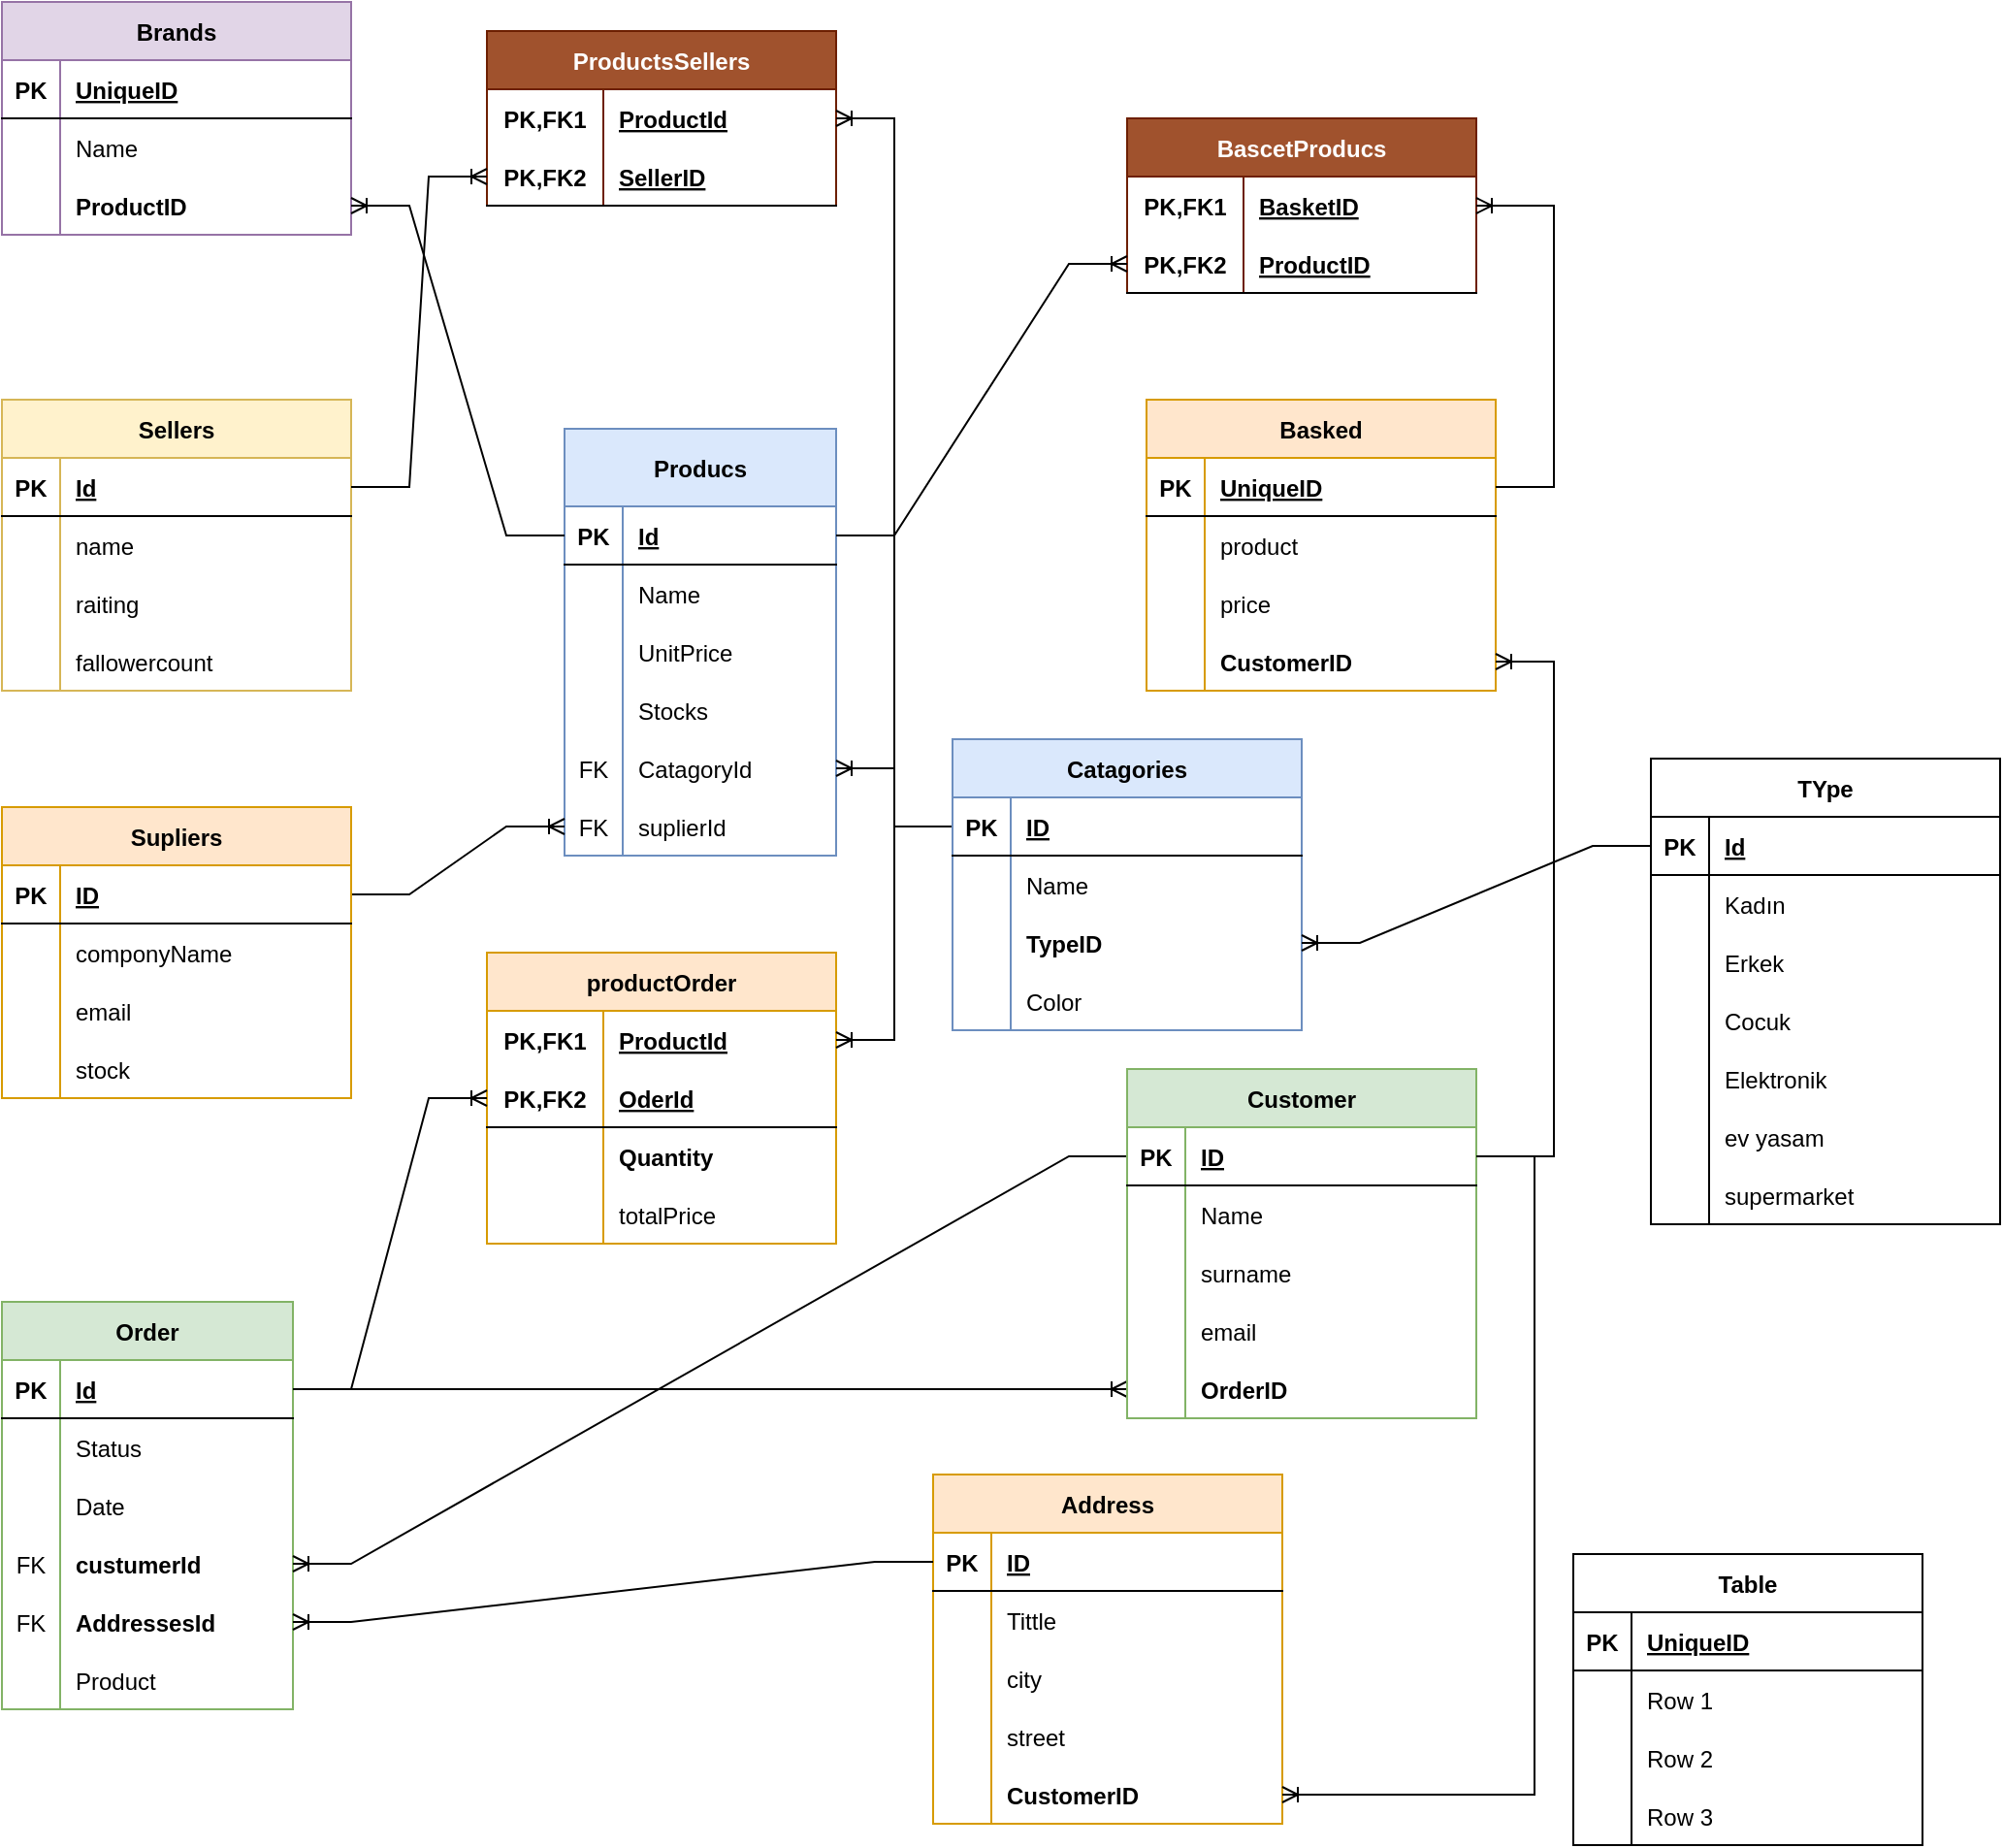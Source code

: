 <mxfile version="20.6.0" type="github">
  <diagram id="Ud2rKPK2SDvE_ar9SEhM" name="Page-1">
    <mxGraphModel dx="1050" dy="669" grid="1" gridSize="10" guides="1" tooltips="1" connect="1" arrows="1" fold="1" page="1" pageScale="1" pageWidth="827" pageHeight="1169" math="0" shadow="0">
      <root>
        <mxCell id="0" />
        <mxCell id="1" parent="0" />
        <mxCell id="K5BaJHrYRUYIIiu_ldEa-1" value="Producs" style="shape=table;startSize=40;container=1;collapsible=1;childLayout=tableLayout;fixedRows=1;rowLines=0;fontStyle=1;align=center;resizeLast=1;fillColor=#dae8fc;strokeColor=#6c8ebf;" parent="1" vertex="1">
          <mxGeometry x="300" y="450" width="140" height="220" as="geometry" />
        </mxCell>
        <mxCell id="K5BaJHrYRUYIIiu_ldEa-2" value="" style="shape=tableRow;horizontal=0;startSize=0;swimlaneHead=0;swimlaneBody=0;fillColor=none;collapsible=0;dropTarget=0;points=[[0,0.5],[1,0.5]];portConstraint=eastwest;top=0;left=0;right=0;bottom=1;" parent="K5BaJHrYRUYIIiu_ldEa-1" vertex="1">
          <mxGeometry y="40" width="140" height="30" as="geometry" />
        </mxCell>
        <mxCell id="K5BaJHrYRUYIIiu_ldEa-3" value="PK" style="shape=partialRectangle;connectable=0;fillColor=none;top=0;left=0;bottom=0;right=0;fontStyle=1;overflow=hidden;" parent="K5BaJHrYRUYIIiu_ldEa-2" vertex="1">
          <mxGeometry width="30" height="30" as="geometry">
            <mxRectangle width="30" height="30" as="alternateBounds" />
          </mxGeometry>
        </mxCell>
        <mxCell id="K5BaJHrYRUYIIiu_ldEa-4" value="Id" style="shape=partialRectangle;connectable=0;fillColor=none;top=0;left=0;bottom=0;right=0;align=left;spacingLeft=6;fontStyle=5;overflow=hidden;" parent="K5BaJHrYRUYIIiu_ldEa-2" vertex="1">
          <mxGeometry x="30" width="110" height="30" as="geometry">
            <mxRectangle width="110" height="30" as="alternateBounds" />
          </mxGeometry>
        </mxCell>
        <mxCell id="K5BaJHrYRUYIIiu_ldEa-5" value="" style="shape=tableRow;horizontal=0;startSize=0;swimlaneHead=0;swimlaneBody=0;fillColor=none;collapsible=0;dropTarget=0;points=[[0,0.5],[1,0.5]];portConstraint=eastwest;top=0;left=0;right=0;bottom=0;" parent="K5BaJHrYRUYIIiu_ldEa-1" vertex="1">
          <mxGeometry y="70" width="140" height="30" as="geometry" />
        </mxCell>
        <mxCell id="K5BaJHrYRUYIIiu_ldEa-6" value="" style="shape=partialRectangle;connectable=0;fillColor=none;top=0;left=0;bottom=0;right=0;editable=1;overflow=hidden;" parent="K5BaJHrYRUYIIiu_ldEa-5" vertex="1">
          <mxGeometry width="30" height="30" as="geometry">
            <mxRectangle width="30" height="30" as="alternateBounds" />
          </mxGeometry>
        </mxCell>
        <mxCell id="K5BaJHrYRUYIIiu_ldEa-7" value="Name" style="shape=partialRectangle;connectable=0;fillColor=none;top=0;left=0;bottom=0;right=0;align=left;spacingLeft=6;overflow=hidden;" parent="K5BaJHrYRUYIIiu_ldEa-5" vertex="1">
          <mxGeometry x="30" width="110" height="30" as="geometry">
            <mxRectangle width="110" height="30" as="alternateBounds" />
          </mxGeometry>
        </mxCell>
        <mxCell id="K5BaJHrYRUYIIiu_ldEa-8" value="" style="shape=tableRow;horizontal=0;startSize=0;swimlaneHead=0;swimlaneBody=0;fillColor=none;collapsible=0;dropTarget=0;points=[[0,0.5],[1,0.5]];portConstraint=eastwest;top=0;left=0;right=0;bottom=0;" parent="K5BaJHrYRUYIIiu_ldEa-1" vertex="1">
          <mxGeometry y="100" width="140" height="30" as="geometry" />
        </mxCell>
        <mxCell id="K5BaJHrYRUYIIiu_ldEa-9" value="" style="shape=partialRectangle;connectable=0;fillColor=none;top=0;left=0;bottom=0;right=0;editable=1;overflow=hidden;" parent="K5BaJHrYRUYIIiu_ldEa-8" vertex="1">
          <mxGeometry width="30" height="30" as="geometry">
            <mxRectangle width="30" height="30" as="alternateBounds" />
          </mxGeometry>
        </mxCell>
        <mxCell id="K5BaJHrYRUYIIiu_ldEa-10" value="UnitPrice" style="shape=partialRectangle;connectable=0;fillColor=none;top=0;left=0;bottom=0;right=0;align=left;spacingLeft=6;overflow=hidden;" parent="K5BaJHrYRUYIIiu_ldEa-8" vertex="1">
          <mxGeometry x="30" width="110" height="30" as="geometry">
            <mxRectangle width="110" height="30" as="alternateBounds" />
          </mxGeometry>
        </mxCell>
        <mxCell id="K5BaJHrYRUYIIiu_ldEa-11" value="" style="shape=tableRow;horizontal=0;startSize=0;swimlaneHead=0;swimlaneBody=0;fillColor=none;collapsible=0;dropTarget=0;points=[[0,0.5],[1,0.5]];portConstraint=eastwest;top=0;left=0;right=0;bottom=0;" parent="K5BaJHrYRUYIIiu_ldEa-1" vertex="1">
          <mxGeometry y="130" width="140" height="30" as="geometry" />
        </mxCell>
        <mxCell id="K5BaJHrYRUYIIiu_ldEa-12" value="" style="shape=partialRectangle;connectable=0;fillColor=none;top=0;left=0;bottom=0;right=0;editable=1;overflow=hidden;" parent="K5BaJHrYRUYIIiu_ldEa-11" vertex="1">
          <mxGeometry width="30" height="30" as="geometry">
            <mxRectangle width="30" height="30" as="alternateBounds" />
          </mxGeometry>
        </mxCell>
        <mxCell id="K5BaJHrYRUYIIiu_ldEa-13" value="Stocks" style="shape=partialRectangle;connectable=0;fillColor=none;top=0;left=0;bottom=0;right=0;align=left;spacingLeft=6;overflow=hidden;" parent="K5BaJHrYRUYIIiu_ldEa-11" vertex="1">
          <mxGeometry x="30" width="110" height="30" as="geometry">
            <mxRectangle width="110" height="30" as="alternateBounds" />
          </mxGeometry>
        </mxCell>
        <mxCell id="K5BaJHrYRUYIIiu_ldEa-14" value="" style="shape=tableRow;horizontal=0;startSize=0;swimlaneHead=0;swimlaneBody=0;fillColor=none;collapsible=0;dropTarget=0;points=[[0,0.5],[1,0.5]];portConstraint=eastwest;top=0;left=0;right=0;bottom=0;" parent="K5BaJHrYRUYIIiu_ldEa-1" vertex="1">
          <mxGeometry y="160" width="140" height="30" as="geometry" />
        </mxCell>
        <mxCell id="K5BaJHrYRUYIIiu_ldEa-15" value="FK" style="shape=partialRectangle;connectable=0;fillColor=none;top=0;left=0;bottom=0;right=0;editable=1;overflow=hidden;" parent="K5BaJHrYRUYIIiu_ldEa-14" vertex="1">
          <mxGeometry width="30" height="30" as="geometry">
            <mxRectangle width="30" height="30" as="alternateBounds" />
          </mxGeometry>
        </mxCell>
        <mxCell id="K5BaJHrYRUYIIiu_ldEa-16" value="CatagoryId" style="shape=partialRectangle;connectable=0;fillColor=none;top=0;left=0;bottom=0;right=0;align=left;spacingLeft=6;overflow=hidden;" parent="K5BaJHrYRUYIIiu_ldEa-14" vertex="1">
          <mxGeometry x="30" width="110" height="30" as="geometry">
            <mxRectangle width="110" height="30" as="alternateBounds" />
          </mxGeometry>
        </mxCell>
        <mxCell id="K5BaJHrYRUYIIiu_ldEa-17" value="" style="shape=tableRow;horizontal=0;startSize=0;swimlaneHead=0;swimlaneBody=0;fillColor=none;collapsible=0;dropTarget=0;points=[[0,0.5],[1,0.5]];portConstraint=eastwest;top=0;left=0;right=0;bottom=0;" parent="K5BaJHrYRUYIIiu_ldEa-1" vertex="1">
          <mxGeometry y="190" width="140" height="30" as="geometry" />
        </mxCell>
        <mxCell id="K5BaJHrYRUYIIiu_ldEa-18" value="FK" style="shape=partialRectangle;connectable=0;fillColor=none;top=0;left=0;bottom=0;right=0;editable=1;overflow=hidden;" parent="K5BaJHrYRUYIIiu_ldEa-17" vertex="1">
          <mxGeometry width="30" height="30" as="geometry">
            <mxRectangle width="30" height="30" as="alternateBounds" />
          </mxGeometry>
        </mxCell>
        <mxCell id="K5BaJHrYRUYIIiu_ldEa-19" value="suplierId" style="shape=partialRectangle;connectable=0;fillColor=none;top=0;left=0;bottom=0;right=0;align=left;spacingLeft=6;overflow=hidden;" parent="K5BaJHrYRUYIIiu_ldEa-17" vertex="1">
          <mxGeometry x="30" width="110" height="30" as="geometry">
            <mxRectangle width="110" height="30" as="alternateBounds" />
          </mxGeometry>
        </mxCell>
        <mxCell id="K5BaJHrYRUYIIiu_ldEa-20" value="Order" style="shape=table;startSize=30;container=1;collapsible=1;childLayout=tableLayout;fixedRows=1;rowLines=0;fontStyle=1;align=center;resizeLast=1;fillColor=#d5e8d4;strokeColor=#82b366;" parent="1" vertex="1">
          <mxGeometry x="10" y="900" width="150" height="210" as="geometry" />
        </mxCell>
        <mxCell id="K5BaJHrYRUYIIiu_ldEa-21" value="" style="shape=tableRow;horizontal=0;startSize=0;swimlaneHead=0;swimlaneBody=0;fillColor=none;collapsible=0;dropTarget=0;points=[[0,0.5],[1,0.5]];portConstraint=eastwest;top=0;left=0;right=0;bottom=1;" parent="K5BaJHrYRUYIIiu_ldEa-20" vertex="1">
          <mxGeometry y="30" width="150" height="30" as="geometry" />
        </mxCell>
        <mxCell id="K5BaJHrYRUYIIiu_ldEa-22" value="PK" style="shape=partialRectangle;connectable=0;fillColor=none;top=0;left=0;bottom=0;right=0;fontStyle=1;overflow=hidden;" parent="K5BaJHrYRUYIIiu_ldEa-21" vertex="1">
          <mxGeometry width="30" height="30" as="geometry">
            <mxRectangle width="30" height="30" as="alternateBounds" />
          </mxGeometry>
        </mxCell>
        <mxCell id="K5BaJHrYRUYIIiu_ldEa-23" value="Id" style="shape=partialRectangle;connectable=0;fillColor=none;top=0;left=0;bottom=0;right=0;align=left;spacingLeft=6;fontStyle=5;overflow=hidden;" parent="K5BaJHrYRUYIIiu_ldEa-21" vertex="1">
          <mxGeometry x="30" width="120" height="30" as="geometry">
            <mxRectangle width="120" height="30" as="alternateBounds" />
          </mxGeometry>
        </mxCell>
        <mxCell id="K5BaJHrYRUYIIiu_ldEa-24" value="" style="shape=tableRow;horizontal=0;startSize=0;swimlaneHead=0;swimlaneBody=0;fillColor=none;collapsible=0;dropTarget=0;points=[[0,0.5],[1,0.5]];portConstraint=eastwest;top=0;left=0;right=0;bottom=0;" parent="K5BaJHrYRUYIIiu_ldEa-20" vertex="1">
          <mxGeometry y="60" width="150" height="30" as="geometry" />
        </mxCell>
        <mxCell id="K5BaJHrYRUYIIiu_ldEa-25" value="" style="shape=partialRectangle;connectable=0;fillColor=none;top=0;left=0;bottom=0;right=0;editable=1;overflow=hidden;" parent="K5BaJHrYRUYIIiu_ldEa-24" vertex="1">
          <mxGeometry width="30" height="30" as="geometry">
            <mxRectangle width="30" height="30" as="alternateBounds" />
          </mxGeometry>
        </mxCell>
        <mxCell id="K5BaJHrYRUYIIiu_ldEa-26" value="Status" style="shape=partialRectangle;connectable=0;fillColor=none;top=0;left=0;bottom=0;right=0;align=left;spacingLeft=6;overflow=hidden;" parent="K5BaJHrYRUYIIiu_ldEa-24" vertex="1">
          <mxGeometry x="30" width="120" height="30" as="geometry">
            <mxRectangle width="120" height="30" as="alternateBounds" />
          </mxGeometry>
        </mxCell>
        <mxCell id="K5BaJHrYRUYIIiu_ldEa-27" value="" style="shape=tableRow;horizontal=0;startSize=0;swimlaneHead=0;swimlaneBody=0;fillColor=none;collapsible=0;dropTarget=0;points=[[0,0.5],[1,0.5]];portConstraint=eastwest;top=0;left=0;right=0;bottom=0;" parent="K5BaJHrYRUYIIiu_ldEa-20" vertex="1">
          <mxGeometry y="90" width="150" height="30" as="geometry" />
        </mxCell>
        <mxCell id="K5BaJHrYRUYIIiu_ldEa-28" value="" style="shape=partialRectangle;connectable=0;fillColor=none;top=0;left=0;bottom=0;right=0;editable=1;overflow=hidden;" parent="K5BaJHrYRUYIIiu_ldEa-27" vertex="1">
          <mxGeometry width="30" height="30" as="geometry">
            <mxRectangle width="30" height="30" as="alternateBounds" />
          </mxGeometry>
        </mxCell>
        <mxCell id="K5BaJHrYRUYIIiu_ldEa-29" value="Date" style="shape=partialRectangle;connectable=0;fillColor=none;top=0;left=0;bottom=0;right=0;align=left;spacingLeft=6;overflow=hidden;" parent="K5BaJHrYRUYIIiu_ldEa-27" vertex="1">
          <mxGeometry x="30" width="120" height="30" as="geometry">
            <mxRectangle width="120" height="30" as="alternateBounds" />
          </mxGeometry>
        </mxCell>
        <mxCell id="K5BaJHrYRUYIIiu_ldEa-30" value="" style="shape=tableRow;horizontal=0;startSize=0;swimlaneHead=0;swimlaneBody=0;fillColor=none;collapsible=0;dropTarget=0;points=[[0,0.5],[1,0.5]];portConstraint=eastwest;top=0;left=0;right=0;bottom=0;" parent="K5BaJHrYRUYIIiu_ldEa-20" vertex="1">
          <mxGeometry y="120" width="150" height="30" as="geometry" />
        </mxCell>
        <mxCell id="K5BaJHrYRUYIIiu_ldEa-31" value="FK" style="shape=partialRectangle;connectable=0;fillColor=none;top=0;left=0;bottom=0;right=0;editable=1;overflow=hidden;" parent="K5BaJHrYRUYIIiu_ldEa-30" vertex="1">
          <mxGeometry width="30" height="30" as="geometry">
            <mxRectangle width="30" height="30" as="alternateBounds" />
          </mxGeometry>
        </mxCell>
        <mxCell id="K5BaJHrYRUYIIiu_ldEa-32" value="custumerId" style="shape=partialRectangle;connectable=0;fillColor=none;top=0;left=0;bottom=0;right=0;align=left;spacingLeft=6;overflow=hidden;fontStyle=1" parent="K5BaJHrYRUYIIiu_ldEa-30" vertex="1">
          <mxGeometry x="30" width="120" height="30" as="geometry">
            <mxRectangle width="120" height="30" as="alternateBounds" />
          </mxGeometry>
        </mxCell>
        <mxCell id="K5BaJHrYRUYIIiu_ldEa-33" value="" style="shape=tableRow;horizontal=0;startSize=0;swimlaneHead=0;swimlaneBody=0;fillColor=none;collapsible=0;dropTarget=0;points=[[0,0.5],[1,0.5]];portConstraint=eastwest;top=0;left=0;right=0;bottom=0;" parent="K5BaJHrYRUYIIiu_ldEa-20" vertex="1">
          <mxGeometry y="150" width="150" height="30" as="geometry" />
        </mxCell>
        <mxCell id="K5BaJHrYRUYIIiu_ldEa-34" value="FK" style="shape=partialRectangle;connectable=0;fillColor=none;top=0;left=0;bottom=0;right=0;editable=1;overflow=hidden;" parent="K5BaJHrYRUYIIiu_ldEa-33" vertex="1">
          <mxGeometry width="30" height="30" as="geometry">
            <mxRectangle width="30" height="30" as="alternateBounds" />
          </mxGeometry>
        </mxCell>
        <mxCell id="K5BaJHrYRUYIIiu_ldEa-35" value="AddressesId" style="shape=partialRectangle;connectable=0;fillColor=none;top=0;left=0;bottom=0;right=0;align=left;spacingLeft=6;overflow=hidden;fontStyle=1" parent="K5BaJHrYRUYIIiu_ldEa-33" vertex="1">
          <mxGeometry x="30" width="120" height="30" as="geometry">
            <mxRectangle width="120" height="30" as="alternateBounds" />
          </mxGeometry>
        </mxCell>
        <mxCell id="K5BaJHrYRUYIIiu_ldEa-36" value="" style="shape=tableRow;horizontal=0;startSize=0;swimlaneHead=0;swimlaneBody=0;fillColor=none;collapsible=0;dropTarget=0;points=[[0,0.5],[1,0.5]];portConstraint=eastwest;top=0;left=0;right=0;bottom=0;" parent="K5BaJHrYRUYIIiu_ldEa-20" vertex="1">
          <mxGeometry y="180" width="150" height="30" as="geometry" />
        </mxCell>
        <mxCell id="K5BaJHrYRUYIIiu_ldEa-37" value="" style="shape=partialRectangle;connectable=0;fillColor=none;top=0;left=0;bottom=0;right=0;editable=1;overflow=hidden;" parent="K5BaJHrYRUYIIiu_ldEa-36" vertex="1">
          <mxGeometry width="30" height="30" as="geometry">
            <mxRectangle width="30" height="30" as="alternateBounds" />
          </mxGeometry>
        </mxCell>
        <mxCell id="K5BaJHrYRUYIIiu_ldEa-38" value="Product" style="shape=partialRectangle;connectable=0;fillColor=none;top=0;left=0;bottom=0;right=0;align=left;spacingLeft=6;overflow=hidden;fontStyle=0" parent="K5BaJHrYRUYIIiu_ldEa-36" vertex="1">
          <mxGeometry x="30" width="120" height="30" as="geometry">
            <mxRectangle width="120" height="30" as="alternateBounds" />
          </mxGeometry>
        </mxCell>
        <mxCell id="K5BaJHrYRUYIIiu_ldEa-93" value="BascetProducs" style="shape=table;startSize=30;container=1;collapsible=1;childLayout=tableLayout;fixedRows=1;rowLines=0;fontStyle=1;align=center;resizeLast=1;fillColor=#a0522d;fontColor=#ffffff;strokeColor=#6D1F00;" parent="1" vertex="1">
          <mxGeometry x="590" y="290" width="180" height="90" as="geometry" />
        </mxCell>
        <mxCell id="K5BaJHrYRUYIIiu_ldEa-94" value="" style="shape=tableRow;horizontal=0;startSize=0;swimlaneHead=0;swimlaneBody=0;fillColor=none;collapsible=0;dropTarget=0;points=[[0,0.5],[1,0.5]];portConstraint=eastwest;top=0;left=0;right=0;bottom=0;" parent="K5BaJHrYRUYIIiu_ldEa-93" vertex="1">
          <mxGeometry y="30" width="180" height="30" as="geometry" />
        </mxCell>
        <mxCell id="K5BaJHrYRUYIIiu_ldEa-95" value="PK,FK1" style="shape=partialRectangle;connectable=0;fillColor=none;top=0;left=0;bottom=0;right=0;fontStyle=1;overflow=hidden;" parent="K5BaJHrYRUYIIiu_ldEa-94" vertex="1">
          <mxGeometry width="60" height="30" as="geometry">
            <mxRectangle width="60" height="30" as="alternateBounds" />
          </mxGeometry>
        </mxCell>
        <mxCell id="K5BaJHrYRUYIIiu_ldEa-96" value="BasketID" style="shape=partialRectangle;connectable=0;fillColor=none;top=0;left=0;bottom=0;right=0;align=left;spacingLeft=6;fontStyle=5;overflow=hidden;" parent="K5BaJHrYRUYIIiu_ldEa-94" vertex="1">
          <mxGeometry x="60" width="120" height="30" as="geometry">
            <mxRectangle width="120" height="30" as="alternateBounds" />
          </mxGeometry>
        </mxCell>
        <mxCell id="K5BaJHrYRUYIIiu_ldEa-97" value="" style="shape=tableRow;horizontal=0;startSize=0;swimlaneHead=0;swimlaneBody=0;fillColor=none;collapsible=0;dropTarget=0;points=[[0,0.5],[1,0.5]];portConstraint=eastwest;top=0;left=0;right=0;bottom=1;" parent="K5BaJHrYRUYIIiu_ldEa-93" vertex="1">
          <mxGeometry y="60" width="180" height="30" as="geometry" />
        </mxCell>
        <mxCell id="K5BaJHrYRUYIIiu_ldEa-98" value="PK,FK2" style="shape=partialRectangle;connectable=0;fillColor=none;top=0;left=0;bottom=0;right=0;fontStyle=1;overflow=hidden;" parent="K5BaJHrYRUYIIiu_ldEa-97" vertex="1">
          <mxGeometry width="60" height="30" as="geometry">
            <mxRectangle width="60" height="30" as="alternateBounds" />
          </mxGeometry>
        </mxCell>
        <mxCell id="K5BaJHrYRUYIIiu_ldEa-99" value="ProductID" style="shape=partialRectangle;connectable=0;fillColor=none;top=0;left=0;bottom=0;right=0;align=left;spacingLeft=6;fontStyle=5;overflow=hidden;" parent="K5BaJHrYRUYIIiu_ldEa-97" vertex="1">
          <mxGeometry x="60" width="120" height="30" as="geometry">
            <mxRectangle width="120" height="30" as="alternateBounds" />
          </mxGeometry>
        </mxCell>
        <mxCell id="K5BaJHrYRUYIIiu_ldEa-119" value="Address" style="shape=table;startSize=30;container=1;collapsible=1;childLayout=tableLayout;fixedRows=1;rowLines=0;fontStyle=1;align=center;resizeLast=1;fillColor=#ffe6cc;strokeColor=#d79b00;" parent="1" vertex="1">
          <mxGeometry x="490" y="989" width="180" height="180" as="geometry" />
        </mxCell>
        <mxCell id="K5BaJHrYRUYIIiu_ldEa-120" value="" style="shape=tableRow;horizontal=0;startSize=0;swimlaneHead=0;swimlaneBody=0;fillColor=none;collapsible=0;dropTarget=0;points=[[0,0.5],[1,0.5]];portConstraint=eastwest;top=0;left=0;right=0;bottom=1;" parent="K5BaJHrYRUYIIiu_ldEa-119" vertex="1">
          <mxGeometry y="30" width="180" height="30" as="geometry" />
        </mxCell>
        <mxCell id="K5BaJHrYRUYIIiu_ldEa-121" value="PK" style="shape=partialRectangle;connectable=0;fillColor=none;top=0;left=0;bottom=0;right=0;fontStyle=1;overflow=hidden;" parent="K5BaJHrYRUYIIiu_ldEa-120" vertex="1">
          <mxGeometry width="30" height="30" as="geometry">
            <mxRectangle width="30" height="30" as="alternateBounds" />
          </mxGeometry>
        </mxCell>
        <mxCell id="K5BaJHrYRUYIIiu_ldEa-122" value="ID" style="shape=partialRectangle;connectable=0;fillColor=none;top=0;left=0;bottom=0;right=0;align=left;spacingLeft=6;fontStyle=5;overflow=hidden;" parent="K5BaJHrYRUYIIiu_ldEa-120" vertex="1">
          <mxGeometry x="30" width="150" height="30" as="geometry">
            <mxRectangle width="150" height="30" as="alternateBounds" />
          </mxGeometry>
        </mxCell>
        <mxCell id="K5BaJHrYRUYIIiu_ldEa-123" value="" style="shape=tableRow;horizontal=0;startSize=0;swimlaneHead=0;swimlaneBody=0;fillColor=none;collapsible=0;dropTarget=0;points=[[0,0.5],[1,0.5]];portConstraint=eastwest;top=0;left=0;right=0;bottom=0;" parent="K5BaJHrYRUYIIiu_ldEa-119" vertex="1">
          <mxGeometry y="60" width="180" height="30" as="geometry" />
        </mxCell>
        <mxCell id="K5BaJHrYRUYIIiu_ldEa-124" value="" style="shape=partialRectangle;connectable=0;fillColor=none;top=0;left=0;bottom=0;right=0;editable=1;overflow=hidden;" parent="K5BaJHrYRUYIIiu_ldEa-123" vertex="1">
          <mxGeometry width="30" height="30" as="geometry">
            <mxRectangle width="30" height="30" as="alternateBounds" />
          </mxGeometry>
        </mxCell>
        <mxCell id="K5BaJHrYRUYIIiu_ldEa-125" value="Tittle" style="shape=partialRectangle;connectable=0;fillColor=none;top=0;left=0;bottom=0;right=0;align=left;spacingLeft=6;overflow=hidden;" parent="K5BaJHrYRUYIIiu_ldEa-123" vertex="1">
          <mxGeometry x="30" width="150" height="30" as="geometry">
            <mxRectangle width="150" height="30" as="alternateBounds" />
          </mxGeometry>
        </mxCell>
        <mxCell id="K5BaJHrYRUYIIiu_ldEa-126" value="" style="shape=tableRow;horizontal=0;startSize=0;swimlaneHead=0;swimlaneBody=0;fillColor=none;collapsible=0;dropTarget=0;points=[[0,0.5],[1,0.5]];portConstraint=eastwest;top=0;left=0;right=0;bottom=0;" parent="K5BaJHrYRUYIIiu_ldEa-119" vertex="1">
          <mxGeometry y="90" width="180" height="30" as="geometry" />
        </mxCell>
        <mxCell id="K5BaJHrYRUYIIiu_ldEa-127" value="" style="shape=partialRectangle;connectable=0;fillColor=none;top=0;left=0;bottom=0;right=0;editable=1;overflow=hidden;" parent="K5BaJHrYRUYIIiu_ldEa-126" vertex="1">
          <mxGeometry width="30" height="30" as="geometry">
            <mxRectangle width="30" height="30" as="alternateBounds" />
          </mxGeometry>
        </mxCell>
        <mxCell id="K5BaJHrYRUYIIiu_ldEa-128" value="city" style="shape=partialRectangle;connectable=0;fillColor=none;top=0;left=0;bottom=0;right=0;align=left;spacingLeft=6;overflow=hidden;" parent="K5BaJHrYRUYIIiu_ldEa-126" vertex="1">
          <mxGeometry x="30" width="150" height="30" as="geometry">
            <mxRectangle width="150" height="30" as="alternateBounds" />
          </mxGeometry>
        </mxCell>
        <mxCell id="K5BaJHrYRUYIIiu_ldEa-129" value="" style="shape=tableRow;horizontal=0;startSize=0;swimlaneHead=0;swimlaneBody=0;fillColor=none;collapsible=0;dropTarget=0;points=[[0,0.5],[1,0.5]];portConstraint=eastwest;top=0;left=0;right=0;bottom=0;" parent="K5BaJHrYRUYIIiu_ldEa-119" vertex="1">
          <mxGeometry y="120" width="180" height="30" as="geometry" />
        </mxCell>
        <mxCell id="K5BaJHrYRUYIIiu_ldEa-130" value="" style="shape=partialRectangle;connectable=0;fillColor=none;top=0;left=0;bottom=0;right=0;editable=1;overflow=hidden;" parent="K5BaJHrYRUYIIiu_ldEa-129" vertex="1">
          <mxGeometry width="30" height="30" as="geometry">
            <mxRectangle width="30" height="30" as="alternateBounds" />
          </mxGeometry>
        </mxCell>
        <mxCell id="K5BaJHrYRUYIIiu_ldEa-131" value="street" style="shape=partialRectangle;connectable=0;fillColor=none;top=0;left=0;bottom=0;right=0;align=left;spacingLeft=6;overflow=hidden;" parent="K5BaJHrYRUYIIiu_ldEa-129" vertex="1">
          <mxGeometry x="30" width="150" height="30" as="geometry">
            <mxRectangle width="150" height="30" as="alternateBounds" />
          </mxGeometry>
        </mxCell>
        <mxCell id="K5BaJHrYRUYIIiu_ldEa-236" value="" style="shape=tableRow;horizontal=0;startSize=0;swimlaneHead=0;swimlaneBody=0;fillColor=none;collapsible=0;dropTarget=0;points=[[0,0.5],[1,0.5]];portConstraint=eastwest;top=0;left=0;right=0;bottom=0;" parent="K5BaJHrYRUYIIiu_ldEa-119" vertex="1">
          <mxGeometry y="150" width="180" height="30" as="geometry" />
        </mxCell>
        <mxCell id="K5BaJHrYRUYIIiu_ldEa-237" value="" style="shape=partialRectangle;connectable=0;fillColor=none;top=0;left=0;bottom=0;right=0;editable=1;overflow=hidden;" parent="K5BaJHrYRUYIIiu_ldEa-236" vertex="1">
          <mxGeometry width="30" height="30" as="geometry">
            <mxRectangle width="30" height="30" as="alternateBounds" />
          </mxGeometry>
        </mxCell>
        <mxCell id="K5BaJHrYRUYIIiu_ldEa-238" value="CustomerID" style="shape=partialRectangle;connectable=0;fillColor=none;top=0;left=0;bottom=0;right=0;align=left;spacingLeft=6;overflow=hidden;fontStyle=1" parent="K5BaJHrYRUYIIiu_ldEa-236" vertex="1">
          <mxGeometry x="30" width="150" height="30" as="geometry">
            <mxRectangle width="150" height="30" as="alternateBounds" />
          </mxGeometry>
        </mxCell>
        <mxCell id="kabIu7NqHB5DfWP7d_qM-1" style="edgeStyle=orthogonalEdgeStyle;rounded=0;orthogonalLoop=1;jettySize=auto;html=1;exitX=1;exitY=0.5;exitDx=0;exitDy=0;" parent="K5BaJHrYRUYIIiu_ldEa-119" source="K5BaJHrYRUYIIiu_ldEa-236" target="K5BaJHrYRUYIIiu_ldEa-236" edge="1">
          <mxGeometry relative="1" as="geometry" />
        </mxCell>
        <mxCell id="K5BaJHrYRUYIIiu_ldEa-161" value="Sellers" style="shape=table;startSize=30;container=1;collapsible=1;childLayout=tableLayout;fixedRows=1;rowLines=0;fontStyle=1;align=center;resizeLast=1;fillColor=#fff2cc;strokeColor=#d6b656;" parent="1" vertex="1">
          <mxGeometry x="10" y="435" width="180" height="150" as="geometry" />
        </mxCell>
        <mxCell id="K5BaJHrYRUYIIiu_ldEa-162" value="" style="shape=tableRow;horizontal=0;startSize=0;swimlaneHead=0;swimlaneBody=0;fillColor=none;collapsible=0;dropTarget=0;points=[[0,0.5],[1,0.5]];portConstraint=eastwest;top=0;left=0;right=0;bottom=1;" parent="K5BaJHrYRUYIIiu_ldEa-161" vertex="1">
          <mxGeometry y="30" width="180" height="30" as="geometry" />
        </mxCell>
        <mxCell id="K5BaJHrYRUYIIiu_ldEa-163" value="PK" style="shape=partialRectangle;connectable=0;fillColor=none;top=0;left=0;bottom=0;right=0;fontStyle=1;overflow=hidden;" parent="K5BaJHrYRUYIIiu_ldEa-162" vertex="1">
          <mxGeometry width="30" height="30" as="geometry">
            <mxRectangle width="30" height="30" as="alternateBounds" />
          </mxGeometry>
        </mxCell>
        <mxCell id="K5BaJHrYRUYIIiu_ldEa-164" value="Id" style="shape=partialRectangle;connectable=0;fillColor=none;top=0;left=0;bottom=0;right=0;align=left;spacingLeft=6;fontStyle=5;overflow=hidden;" parent="K5BaJHrYRUYIIiu_ldEa-162" vertex="1">
          <mxGeometry x="30" width="150" height="30" as="geometry">
            <mxRectangle width="150" height="30" as="alternateBounds" />
          </mxGeometry>
        </mxCell>
        <mxCell id="K5BaJHrYRUYIIiu_ldEa-165" value="" style="shape=tableRow;horizontal=0;startSize=0;swimlaneHead=0;swimlaneBody=0;fillColor=none;collapsible=0;dropTarget=0;points=[[0,0.5],[1,0.5]];portConstraint=eastwest;top=0;left=0;right=0;bottom=0;" parent="K5BaJHrYRUYIIiu_ldEa-161" vertex="1">
          <mxGeometry y="60" width="180" height="30" as="geometry" />
        </mxCell>
        <mxCell id="K5BaJHrYRUYIIiu_ldEa-166" value="" style="shape=partialRectangle;connectable=0;fillColor=none;top=0;left=0;bottom=0;right=0;editable=1;overflow=hidden;" parent="K5BaJHrYRUYIIiu_ldEa-165" vertex="1">
          <mxGeometry width="30" height="30" as="geometry">
            <mxRectangle width="30" height="30" as="alternateBounds" />
          </mxGeometry>
        </mxCell>
        <mxCell id="K5BaJHrYRUYIIiu_ldEa-167" value="name" style="shape=partialRectangle;connectable=0;fillColor=none;top=0;left=0;bottom=0;right=0;align=left;spacingLeft=6;overflow=hidden;" parent="K5BaJHrYRUYIIiu_ldEa-165" vertex="1">
          <mxGeometry x="30" width="150" height="30" as="geometry">
            <mxRectangle width="150" height="30" as="alternateBounds" />
          </mxGeometry>
        </mxCell>
        <mxCell id="K5BaJHrYRUYIIiu_ldEa-168" value="" style="shape=tableRow;horizontal=0;startSize=0;swimlaneHead=0;swimlaneBody=0;fillColor=none;collapsible=0;dropTarget=0;points=[[0,0.5],[1,0.5]];portConstraint=eastwest;top=0;left=0;right=0;bottom=0;" parent="K5BaJHrYRUYIIiu_ldEa-161" vertex="1">
          <mxGeometry y="90" width="180" height="30" as="geometry" />
        </mxCell>
        <mxCell id="K5BaJHrYRUYIIiu_ldEa-169" value="" style="shape=partialRectangle;connectable=0;fillColor=none;top=0;left=0;bottom=0;right=0;editable=1;overflow=hidden;" parent="K5BaJHrYRUYIIiu_ldEa-168" vertex="1">
          <mxGeometry width="30" height="30" as="geometry">
            <mxRectangle width="30" height="30" as="alternateBounds" />
          </mxGeometry>
        </mxCell>
        <mxCell id="K5BaJHrYRUYIIiu_ldEa-170" value="raiting" style="shape=partialRectangle;connectable=0;fillColor=none;top=0;left=0;bottom=0;right=0;align=left;spacingLeft=6;overflow=hidden;" parent="K5BaJHrYRUYIIiu_ldEa-168" vertex="1">
          <mxGeometry x="30" width="150" height="30" as="geometry">
            <mxRectangle width="150" height="30" as="alternateBounds" />
          </mxGeometry>
        </mxCell>
        <mxCell id="K5BaJHrYRUYIIiu_ldEa-171" value="" style="shape=tableRow;horizontal=0;startSize=0;swimlaneHead=0;swimlaneBody=0;fillColor=none;collapsible=0;dropTarget=0;points=[[0,0.5],[1,0.5]];portConstraint=eastwest;top=0;left=0;right=0;bottom=0;" parent="K5BaJHrYRUYIIiu_ldEa-161" vertex="1">
          <mxGeometry y="120" width="180" height="30" as="geometry" />
        </mxCell>
        <mxCell id="K5BaJHrYRUYIIiu_ldEa-172" value="" style="shape=partialRectangle;connectable=0;fillColor=none;top=0;left=0;bottom=0;right=0;editable=1;overflow=hidden;" parent="K5BaJHrYRUYIIiu_ldEa-171" vertex="1">
          <mxGeometry width="30" height="30" as="geometry">
            <mxRectangle width="30" height="30" as="alternateBounds" />
          </mxGeometry>
        </mxCell>
        <mxCell id="K5BaJHrYRUYIIiu_ldEa-173" value="fallowercount" style="shape=partialRectangle;connectable=0;fillColor=none;top=0;left=0;bottom=0;right=0;align=left;spacingLeft=6;overflow=hidden;" parent="K5BaJHrYRUYIIiu_ldEa-171" vertex="1">
          <mxGeometry x="30" width="150" height="30" as="geometry">
            <mxRectangle width="150" height="30" as="alternateBounds" />
          </mxGeometry>
        </mxCell>
        <mxCell id="K5BaJHrYRUYIIiu_ldEa-174" value="Brands" style="shape=table;startSize=30;container=1;collapsible=1;childLayout=tableLayout;fixedRows=1;rowLines=0;fontStyle=1;align=center;resizeLast=1;fillColor=#e1d5e7;strokeColor=#9673a6;" parent="1" vertex="1">
          <mxGeometry x="10" y="230" width="180" height="120" as="geometry" />
        </mxCell>
        <mxCell id="K5BaJHrYRUYIIiu_ldEa-175" value="" style="shape=tableRow;horizontal=0;startSize=0;swimlaneHead=0;swimlaneBody=0;fillColor=none;collapsible=0;dropTarget=0;points=[[0,0.5],[1,0.5]];portConstraint=eastwest;top=0;left=0;right=0;bottom=1;" parent="K5BaJHrYRUYIIiu_ldEa-174" vertex="1">
          <mxGeometry y="30" width="180" height="30" as="geometry" />
        </mxCell>
        <mxCell id="K5BaJHrYRUYIIiu_ldEa-176" value="PK" style="shape=partialRectangle;connectable=0;fillColor=none;top=0;left=0;bottom=0;right=0;fontStyle=1;overflow=hidden;" parent="K5BaJHrYRUYIIiu_ldEa-175" vertex="1">
          <mxGeometry width="30" height="30" as="geometry">
            <mxRectangle width="30" height="30" as="alternateBounds" />
          </mxGeometry>
        </mxCell>
        <mxCell id="K5BaJHrYRUYIIiu_ldEa-177" value="UniqueID" style="shape=partialRectangle;connectable=0;fillColor=none;top=0;left=0;bottom=0;right=0;align=left;spacingLeft=6;fontStyle=5;overflow=hidden;" parent="K5BaJHrYRUYIIiu_ldEa-175" vertex="1">
          <mxGeometry x="30" width="150" height="30" as="geometry">
            <mxRectangle width="150" height="30" as="alternateBounds" />
          </mxGeometry>
        </mxCell>
        <mxCell id="K5BaJHrYRUYIIiu_ldEa-178" value="" style="shape=tableRow;horizontal=0;startSize=0;swimlaneHead=0;swimlaneBody=0;fillColor=none;collapsible=0;dropTarget=0;points=[[0,0.5],[1,0.5]];portConstraint=eastwest;top=0;left=0;right=0;bottom=0;" parent="K5BaJHrYRUYIIiu_ldEa-174" vertex="1">
          <mxGeometry y="60" width="180" height="30" as="geometry" />
        </mxCell>
        <mxCell id="K5BaJHrYRUYIIiu_ldEa-179" value="" style="shape=partialRectangle;connectable=0;fillColor=none;top=0;left=0;bottom=0;right=0;editable=1;overflow=hidden;" parent="K5BaJHrYRUYIIiu_ldEa-178" vertex="1">
          <mxGeometry width="30" height="30" as="geometry">
            <mxRectangle width="30" height="30" as="alternateBounds" />
          </mxGeometry>
        </mxCell>
        <mxCell id="K5BaJHrYRUYIIiu_ldEa-180" value="Name" style="shape=partialRectangle;connectable=0;fillColor=none;top=0;left=0;bottom=0;right=0;align=left;spacingLeft=6;overflow=hidden;" parent="K5BaJHrYRUYIIiu_ldEa-178" vertex="1">
          <mxGeometry x="30" width="150" height="30" as="geometry">
            <mxRectangle width="150" height="30" as="alternateBounds" />
          </mxGeometry>
        </mxCell>
        <mxCell id="K5BaJHrYRUYIIiu_ldEa-181" value="" style="shape=tableRow;horizontal=0;startSize=0;swimlaneHead=0;swimlaneBody=0;fillColor=none;collapsible=0;dropTarget=0;points=[[0,0.5],[1,0.5]];portConstraint=eastwest;top=0;left=0;right=0;bottom=0;" parent="K5BaJHrYRUYIIiu_ldEa-174" vertex="1">
          <mxGeometry y="90" width="180" height="30" as="geometry" />
        </mxCell>
        <mxCell id="K5BaJHrYRUYIIiu_ldEa-182" value="" style="shape=partialRectangle;connectable=0;fillColor=none;top=0;left=0;bottom=0;right=0;editable=1;overflow=hidden;" parent="K5BaJHrYRUYIIiu_ldEa-181" vertex="1">
          <mxGeometry width="30" height="30" as="geometry">
            <mxRectangle width="30" height="30" as="alternateBounds" />
          </mxGeometry>
        </mxCell>
        <mxCell id="K5BaJHrYRUYIIiu_ldEa-183" value="ProductID" style="shape=partialRectangle;connectable=0;fillColor=none;top=0;left=0;bottom=0;right=0;align=left;spacingLeft=6;overflow=hidden;fontStyle=1" parent="K5BaJHrYRUYIIiu_ldEa-181" vertex="1">
          <mxGeometry x="30" width="150" height="30" as="geometry">
            <mxRectangle width="150" height="30" as="alternateBounds" />
          </mxGeometry>
        </mxCell>
        <mxCell id="K5BaJHrYRUYIIiu_ldEa-200" value="Basked" style="shape=table;startSize=30;container=1;collapsible=1;childLayout=tableLayout;fixedRows=1;rowLines=0;fontStyle=1;align=center;resizeLast=1;fillColor=#ffe6cc;strokeColor=#d79b00;" parent="1" vertex="1">
          <mxGeometry x="600" y="435" width="180" height="150" as="geometry" />
        </mxCell>
        <mxCell id="K5BaJHrYRUYIIiu_ldEa-201" value="" style="shape=tableRow;horizontal=0;startSize=0;swimlaneHead=0;swimlaneBody=0;fillColor=none;collapsible=0;dropTarget=0;points=[[0,0.5],[1,0.5]];portConstraint=eastwest;top=0;left=0;right=0;bottom=1;" parent="K5BaJHrYRUYIIiu_ldEa-200" vertex="1">
          <mxGeometry y="30" width="180" height="30" as="geometry" />
        </mxCell>
        <mxCell id="K5BaJHrYRUYIIiu_ldEa-202" value="PK" style="shape=partialRectangle;connectable=0;fillColor=none;top=0;left=0;bottom=0;right=0;fontStyle=1;overflow=hidden;" parent="K5BaJHrYRUYIIiu_ldEa-201" vertex="1">
          <mxGeometry width="30" height="30" as="geometry">
            <mxRectangle width="30" height="30" as="alternateBounds" />
          </mxGeometry>
        </mxCell>
        <mxCell id="K5BaJHrYRUYIIiu_ldEa-203" value="UniqueID" style="shape=partialRectangle;connectable=0;fillColor=none;top=0;left=0;bottom=0;right=0;align=left;spacingLeft=6;fontStyle=5;overflow=hidden;" parent="K5BaJHrYRUYIIiu_ldEa-201" vertex="1">
          <mxGeometry x="30" width="150" height="30" as="geometry">
            <mxRectangle width="150" height="30" as="alternateBounds" />
          </mxGeometry>
        </mxCell>
        <mxCell id="K5BaJHrYRUYIIiu_ldEa-204" value="" style="shape=tableRow;horizontal=0;startSize=0;swimlaneHead=0;swimlaneBody=0;fillColor=none;collapsible=0;dropTarget=0;points=[[0,0.5],[1,0.5]];portConstraint=eastwest;top=0;left=0;right=0;bottom=0;" parent="K5BaJHrYRUYIIiu_ldEa-200" vertex="1">
          <mxGeometry y="60" width="180" height="30" as="geometry" />
        </mxCell>
        <mxCell id="K5BaJHrYRUYIIiu_ldEa-205" value="" style="shape=partialRectangle;connectable=0;fillColor=none;top=0;left=0;bottom=0;right=0;editable=1;overflow=hidden;" parent="K5BaJHrYRUYIIiu_ldEa-204" vertex="1">
          <mxGeometry width="30" height="30" as="geometry">
            <mxRectangle width="30" height="30" as="alternateBounds" />
          </mxGeometry>
        </mxCell>
        <mxCell id="K5BaJHrYRUYIIiu_ldEa-206" value="product" style="shape=partialRectangle;connectable=0;fillColor=none;top=0;left=0;bottom=0;right=0;align=left;spacingLeft=6;overflow=hidden;" parent="K5BaJHrYRUYIIiu_ldEa-204" vertex="1">
          <mxGeometry x="30" width="150" height="30" as="geometry">
            <mxRectangle width="150" height="30" as="alternateBounds" />
          </mxGeometry>
        </mxCell>
        <mxCell id="K5BaJHrYRUYIIiu_ldEa-207" value="" style="shape=tableRow;horizontal=0;startSize=0;swimlaneHead=0;swimlaneBody=0;fillColor=none;collapsible=0;dropTarget=0;points=[[0,0.5],[1,0.5]];portConstraint=eastwest;top=0;left=0;right=0;bottom=0;" parent="K5BaJHrYRUYIIiu_ldEa-200" vertex="1">
          <mxGeometry y="90" width="180" height="30" as="geometry" />
        </mxCell>
        <mxCell id="K5BaJHrYRUYIIiu_ldEa-208" value="" style="shape=partialRectangle;connectable=0;fillColor=none;top=0;left=0;bottom=0;right=0;editable=1;overflow=hidden;" parent="K5BaJHrYRUYIIiu_ldEa-207" vertex="1">
          <mxGeometry width="30" height="30" as="geometry">
            <mxRectangle width="30" height="30" as="alternateBounds" />
          </mxGeometry>
        </mxCell>
        <mxCell id="K5BaJHrYRUYIIiu_ldEa-209" value="price" style="shape=partialRectangle;connectable=0;fillColor=none;top=0;left=0;bottom=0;right=0;align=left;spacingLeft=6;overflow=hidden;" parent="K5BaJHrYRUYIIiu_ldEa-207" vertex="1">
          <mxGeometry x="30" width="150" height="30" as="geometry">
            <mxRectangle width="150" height="30" as="alternateBounds" />
          </mxGeometry>
        </mxCell>
        <mxCell id="K5BaJHrYRUYIIiu_ldEa-210" value="" style="shape=tableRow;horizontal=0;startSize=0;swimlaneHead=0;swimlaneBody=0;fillColor=none;collapsible=0;dropTarget=0;points=[[0,0.5],[1,0.5]];portConstraint=eastwest;top=0;left=0;right=0;bottom=0;" parent="K5BaJHrYRUYIIiu_ldEa-200" vertex="1">
          <mxGeometry y="120" width="180" height="30" as="geometry" />
        </mxCell>
        <mxCell id="K5BaJHrYRUYIIiu_ldEa-211" value="" style="shape=partialRectangle;connectable=0;fillColor=none;top=0;left=0;bottom=0;right=0;editable=1;overflow=hidden;" parent="K5BaJHrYRUYIIiu_ldEa-210" vertex="1">
          <mxGeometry width="30" height="30" as="geometry">
            <mxRectangle width="30" height="30" as="alternateBounds" />
          </mxGeometry>
        </mxCell>
        <mxCell id="K5BaJHrYRUYIIiu_ldEa-212" value="CustomerID" style="shape=partialRectangle;connectable=0;fillColor=none;top=0;left=0;bottom=0;right=0;align=left;spacingLeft=6;overflow=hidden;fontStyle=1" parent="K5BaJHrYRUYIIiu_ldEa-210" vertex="1">
          <mxGeometry x="30" width="150" height="30" as="geometry">
            <mxRectangle width="150" height="30" as="alternateBounds" />
          </mxGeometry>
        </mxCell>
        <mxCell id="K5BaJHrYRUYIIiu_ldEa-213" value="ProductsSellers" style="shape=table;startSize=30;container=1;collapsible=1;childLayout=tableLayout;fixedRows=1;rowLines=0;fontStyle=1;align=center;resizeLast=1;fillColor=#a0522d;fontColor=#ffffff;strokeColor=#6D1F00;" parent="1" vertex="1">
          <mxGeometry x="260" y="245" width="180" height="90" as="geometry" />
        </mxCell>
        <mxCell id="K5BaJHrYRUYIIiu_ldEa-214" value="" style="shape=tableRow;horizontal=0;startSize=0;swimlaneHead=0;swimlaneBody=0;fillColor=none;collapsible=0;dropTarget=0;points=[[0,0.5],[1,0.5]];portConstraint=eastwest;top=0;left=0;right=0;bottom=0;" parent="K5BaJHrYRUYIIiu_ldEa-213" vertex="1">
          <mxGeometry y="30" width="180" height="30" as="geometry" />
        </mxCell>
        <mxCell id="K5BaJHrYRUYIIiu_ldEa-215" value="PK,FK1" style="shape=partialRectangle;connectable=0;fillColor=none;top=0;left=0;bottom=0;right=0;fontStyle=1;overflow=hidden;" parent="K5BaJHrYRUYIIiu_ldEa-214" vertex="1">
          <mxGeometry width="60" height="30" as="geometry">
            <mxRectangle width="60" height="30" as="alternateBounds" />
          </mxGeometry>
        </mxCell>
        <mxCell id="K5BaJHrYRUYIIiu_ldEa-216" value="ProductId" style="shape=partialRectangle;connectable=0;fillColor=none;top=0;left=0;bottom=0;right=0;align=left;spacingLeft=6;fontStyle=5;overflow=hidden;" parent="K5BaJHrYRUYIIiu_ldEa-214" vertex="1">
          <mxGeometry x="60" width="120" height="30" as="geometry">
            <mxRectangle width="120" height="30" as="alternateBounds" />
          </mxGeometry>
        </mxCell>
        <mxCell id="K5BaJHrYRUYIIiu_ldEa-217" value="" style="shape=tableRow;horizontal=0;startSize=0;swimlaneHead=0;swimlaneBody=0;fillColor=none;collapsible=0;dropTarget=0;points=[[0,0.5],[1,0.5]];portConstraint=eastwest;top=0;left=0;right=0;bottom=1;" parent="K5BaJHrYRUYIIiu_ldEa-213" vertex="1">
          <mxGeometry y="60" width="180" height="30" as="geometry" />
        </mxCell>
        <mxCell id="K5BaJHrYRUYIIiu_ldEa-218" value="PK,FK2" style="shape=partialRectangle;connectable=0;fillColor=none;top=0;left=0;bottom=0;right=0;fontStyle=1;overflow=hidden;" parent="K5BaJHrYRUYIIiu_ldEa-217" vertex="1">
          <mxGeometry width="60" height="30" as="geometry">
            <mxRectangle width="60" height="30" as="alternateBounds" />
          </mxGeometry>
        </mxCell>
        <mxCell id="K5BaJHrYRUYIIiu_ldEa-219" value="SellerID" style="shape=partialRectangle;connectable=0;fillColor=none;top=0;left=0;bottom=0;right=0;align=left;spacingLeft=6;fontStyle=5;overflow=hidden;" parent="K5BaJHrYRUYIIiu_ldEa-217" vertex="1">
          <mxGeometry x="60" width="120" height="30" as="geometry">
            <mxRectangle width="120" height="30" as="alternateBounds" />
          </mxGeometry>
        </mxCell>
        <mxCell id="K5BaJHrYRUYIIiu_ldEa-240" value="" style="edgeStyle=entityRelationEdgeStyle;fontSize=12;html=1;endArrow=ERoneToMany;rounded=0;entryX=0;entryY=0.5;entryDx=0;entryDy=0;" parent="1" source="K5BaJHrYRUYIIiu_ldEa-21" target="K5BaJHrYRUYIIiu_ldEa-145" edge="1">
          <mxGeometry width="100" height="100" relative="1" as="geometry">
            <mxPoint x="340" y="490" as="sourcePoint" />
            <mxPoint x="440" y="390" as="targetPoint" />
          </mxGeometry>
        </mxCell>
        <mxCell id="K5BaJHrYRUYIIiu_ldEa-241" value="" style="edgeStyle=entityRelationEdgeStyle;fontSize=12;html=1;endArrow=ERoneToMany;rounded=0;entryX=1;entryY=0.5;entryDx=0;entryDy=0;" parent="1" source="K5BaJHrYRUYIIiu_ldEa-107" target="K5BaJHrYRUYIIiu_ldEa-236" edge="1">
          <mxGeometry width="100" height="100" relative="1" as="geometry">
            <mxPoint x="340" y="490" as="sourcePoint" />
            <mxPoint x="440" y="390" as="targetPoint" />
          </mxGeometry>
        </mxCell>
        <mxCell id="kabIu7NqHB5DfWP7d_qM-2" value="" style="edgeStyle=entityRelationEdgeStyle;fontSize=12;html=1;endArrow=ERoneToMany;rounded=0;entryX=1;entryY=0.5;entryDx=0;entryDy=0;" parent="1" source="K5BaJHrYRUYIIiu_ldEa-188" target="K5BaJHrYRUYIIiu_ldEa-14" edge="1">
          <mxGeometry width="100" height="100" relative="1" as="geometry">
            <mxPoint x="330" y="350" as="sourcePoint" />
            <mxPoint x="430" y="250" as="targetPoint" />
          </mxGeometry>
        </mxCell>
        <mxCell id="kabIu7NqHB5DfWP7d_qM-3" value="" style="edgeStyle=entityRelationEdgeStyle;fontSize=12;html=1;endArrow=ERoneToMany;rounded=0;" parent="1" source="K5BaJHrYRUYIIiu_ldEa-149" target="K5BaJHrYRUYIIiu_ldEa-17" edge="1">
          <mxGeometry width="100" height="100" relative="1" as="geometry">
            <mxPoint x="330" y="350" as="sourcePoint" />
            <mxPoint x="430" y="250" as="targetPoint" />
          </mxGeometry>
        </mxCell>
        <mxCell id="kabIu7NqHB5DfWP7d_qM-4" value="" style="edgeStyle=entityRelationEdgeStyle;fontSize=12;html=1;endArrow=ERoneToMany;rounded=0;" parent="1" source="K5BaJHrYRUYIIiu_ldEa-2" target="K5BaJHrYRUYIIiu_ldEa-97" edge="1">
          <mxGeometry width="100" height="100" relative="1" as="geometry">
            <mxPoint x="330" y="270" as="sourcePoint" />
            <mxPoint x="430" y="170" as="targetPoint" />
          </mxGeometry>
        </mxCell>
        <mxCell id="kabIu7NqHB5DfWP7d_qM-5" value="" style="edgeStyle=entityRelationEdgeStyle;fontSize=12;html=1;endArrow=ERoneToMany;rounded=0;" parent="1" source="K5BaJHrYRUYIIiu_ldEa-201" target="K5BaJHrYRUYIIiu_ldEa-94" edge="1">
          <mxGeometry width="100" height="100" relative="1" as="geometry">
            <mxPoint x="410" y="150" as="sourcePoint" />
            <mxPoint x="510" y="50" as="targetPoint" />
          </mxGeometry>
        </mxCell>
        <mxCell id="kabIu7NqHB5DfWP7d_qM-6" value="" style="edgeStyle=entityRelationEdgeStyle;fontSize=12;html=1;endArrow=ERoneToMany;rounded=0;entryX=1;entryY=0.5;entryDx=0;entryDy=0;" parent="1" source="K5BaJHrYRUYIIiu_ldEa-107" target="K5BaJHrYRUYIIiu_ldEa-30" edge="1">
          <mxGeometry width="100" height="100" relative="1" as="geometry">
            <mxPoint x="330" y="570" as="sourcePoint" />
            <mxPoint x="430" y="470" as="targetPoint" />
          </mxGeometry>
        </mxCell>
        <mxCell id="kabIu7NqHB5DfWP7d_qM-9" value="" style="edgeStyle=entityRelationEdgeStyle;fontSize=12;html=1;endArrow=ERoneToMany;rounded=0;" parent="1" source="K5BaJHrYRUYIIiu_ldEa-162" target="K5BaJHrYRUYIIiu_ldEa-217" edge="1">
          <mxGeometry width="100" height="100" relative="1" as="geometry">
            <mxPoint x="220" y="790" as="sourcePoint" />
            <mxPoint x="320" y="690" as="targetPoint" />
          </mxGeometry>
        </mxCell>
        <mxCell id="kabIu7NqHB5DfWP7d_qM-13" value="productOrder" style="shape=table;startSize=30;container=1;collapsible=1;childLayout=tableLayout;fixedRows=1;rowLines=0;fontStyle=1;align=center;resizeLast=1;fillColor=#ffe6cc;strokeColor=#d79b00;" parent="1" vertex="1">
          <mxGeometry x="260" y="720" width="180" height="150" as="geometry" />
        </mxCell>
        <mxCell id="kabIu7NqHB5DfWP7d_qM-14" value="" style="shape=tableRow;horizontal=0;startSize=0;swimlaneHead=0;swimlaneBody=0;fillColor=none;collapsible=0;dropTarget=0;points=[[0,0.5],[1,0.5]];portConstraint=eastwest;top=0;left=0;right=0;bottom=0;" parent="kabIu7NqHB5DfWP7d_qM-13" vertex="1">
          <mxGeometry y="30" width="180" height="30" as="geometry" />
        </mxCell>
        <mxCell id="kabIu7NqHB5DfWP7d_qM-15" value="PK,FK1" style="shape=partialRectangle;connectable=0;fillColor=none;top=0;left=0;bottom=0;right=0;fontStyle=1;overflow=hidden;" parent="kabIu7NqHB5DfWP7d_qM-14" vertex="1">
          <mxGeometry width="60" height="30" as="geometry">
            <mxRectangle width="60" height="30" as="alternateBounds" />
          </mxGeometry>
        </mxCell>
        <mxCell id="kabIu7NqHB5DfWP7d_qM-16" value="ProductId" style="shape=partialRectangle;connectable=0;fillColor=none;top=0;left=0;bottom=0;right=0;align=left;spacingLeft=6;fontStyle=5;overflow=hidden;" parent="kabIu7NqHB5DfWP7d_qM-14" vertex="1">
          <mxGeometry x="60" width="120" height="30" as="geometry">
            <mxRectangle width="120" height="30" as="alternateBounds" />
          </mxGeometry>
        </mxCell>
        <mxCell id="kabIu7NqHB5DfWP7d_qM-17" value="" style="shape=tableRow;horizontal=0;startSize=0;swimlaneHead=0;swimlaneBody=0;fillColor=none;collapsible=0;dropTarget=0;points=[[0,0.5],[1,0.5]];portConstraint=eastwest;top=0;left=0;right=0;bottom=1;" parent="kabIu7NqHB5DfWP7d_qM-13" vertex="1">
          <mxGeometry y="60" width="180" height="30" as="geometry" />
        </mxCell>
        <mxCell id="kabIu7NqHB5DfWP7d_qM-18" value="PK,FK2" style="shape=partialRectangle;connectable=0;fillColor=none;top=0;left=0;bottom=0;right=0;fontStyle=1;overflow=hidden;" parent="kabIu7NqHB5DfWP7d_qM-17" vertex="1">
          <mxGeometry width="60" height="30" as="geometry">
            <mxRectangle width="60" height="30" as="alternateBounds" />
          </mxGeometry>
        </mxCell>
        <mxCell id="kabIu7NqHB5DfWP7d_qM-19" value="OderId" style="shape=partialRectangle;connectable=0;fillColor=none;top=0;left=0;bottom=0;right=0;align=left;spacingLeft=6;fontStyle=5;overflow=hidden;" parent="kabIu7NqHB5DfWP7d_qM-17" vertex="1">
          <mxGeometry x="60" width="120" height="30" as="geometry">
            <mxRectangle width="120" height="30" as="alternateBounds" />
          </mxGeometry>
        </mxCell>
        <mxCell id="kabIu7NqHB5DfWP7d_qM-20" value="" style="shape=tableRow;horizontal=0;startSize=0;swimlaneHead=0;swimlaneBody=0;fillColor=none;collapsible=0;dropTarget=0;points=[[0,0.5],[1,0.5]];portConstraint=eastwest;top=0;left=0;right=0;bottom=0;" parent="kabIu7NqHB5DfWP7d_qM-13" vertex="1">
          <mxGeometry y="90" width="180" height="30" as="geometry" />
        </mxCell>
        <mxCell id="kabIu7NqHB5DfWP7d_qM-21" value="" style="shape=partialRectangle;connectable=0;fillColor=none;top=0;left=0;bottom=0;right=0;editable=1;overflow=hidden;" parent="kabIu7NqHB5DfWP7d_qM-20" vertex="1">
          <mxGeometry width="60" height="30" as="geometry">
            <mxRectangle width="60" height="30" as="alternateBounds" />
          </mxGeometry>
        </mxCell>
        <mxCell id="kabIu7NqHB5DfWP7d_qM-22" value="Quantity" style="shape=partialRectangle;connectable=0;fillColor=none;top=0;left=0;bottom=0;right=0;align=left;spacingLeft=6;overflow=hidden;fontStyle=1" parent="kabIu7NqHB5DfWP7d_qM-20" vertex="1">
          <mxGeometry x="60" width="120" height="30" as="geometry">
            <mxRectangle width="120" height="30" as="alternateBounds" />
          </mxGeometry>
        </mxCell>
        <mxCell id="kabIu7NqHB5DfWP7d_qM-23" value="" style="shape=tableRow;horizontal=0;startSize=0;swimlaneHead=0;swimlaneBody=0;fillColor=none;collapsible=0;dropTarget=0;points=[[0,0.5],[1,0.5]];portConstraint=eastwest;top=0;left=0;right=0;bottom=0;" parent="kabIu7NqHB5DfWP7d_qM-13" vertex="1">
          <mxGeometry y="120" width="180" height="30" as="geometry" />
        </mxCell>
        <mxCell id="kabIu7NqHB5DfWP7d_qM-24" value="" style="shape=partialRectangle;connectable=0;fillColor=none;top=0;left=0;bottom=0;right=0;editable=1;overflow=hidden;" parent="kabIu7NqHB5DfWP7d_qM-23" vertex="1">
          <mxGeometry width="60" height="30" as="geometry">
            <mxRectangle width="60" height="30" as="alternateBounds" />
          </mxGeometry>
        </mxCell>
        <mxCell id="kabIu7NqHB5DfWP7d_qM-25" value="totalPrice" style="shape=partialRectangle;connectable=0;fillColor=none;top=0;left=0;bottom=0;right=0;align=left;spacingLeft=6;overflow=hidden;" parent="kabIu7NqHB5DfWP7d_qM-23" vertex="1">
          <mxGeometry x="60" width="120" height="30" as="geometry">
            <mxRectangle width="120" height="30" as="alternateBounds" />
          </mxGeometry>
        </mxCell>
        <mxCell id="K5BaJHrYRUYIIiu_ldEa-106" value="Customer" style="shape=table;startSize=30;container=1;collapsible=1;childLayout=tableLayout;fixedRows=1;rowLines=0;fontStyle=1;align=center;resizeLast=1;fillColor=#d5e8d4;strokeColor=#82b366;" parent="1" vertex="1">
          <mxGeometry x="590" y="780" width="180" height="180" as="geometry" />
        </mxCell>
        <mxCell id="K5BaJHrYRUYIIiu_ldEa-107" value="" style="shape=tableRow;horizontal=0;startSize=0;swimlaneHead=0;swimlaneBody=0;fillColor=none;collapsible=0;dropTarget=0;points=[[0,0.5],[1,0.5]];portConstraint=eastwest;top=0;left=0;right=0;bottom=1;" parent="K5BaJHrYRUYIIiu_ldEa-106" vertex="1">
          <mxGeometry y="30" width="180" height="30" as="geometry" />
        </mxCell>
        <mxCell id="K5BaJHrYRUYIIiu_ldEa-108" value="PK" style="shape=partialRectangle;connectable=0;fillColor=none;top=0;left=0;bottom=0;right=0;fontStyle=1;overflow=hidden;" parent="K5BaJHrYRUYIIiu_ldEa-107" vertex="1">
          <mxGeometry width="30" height="30" as="geometry">
            <mxRectangle width="30" height="30" as="alternateBounds" />
          </mxGeometry>
        </mxCell>
        <mxCell id="K5BaJHrYRUYIIiu_ldEa-109" value="ID" style="shape=partialRectangle;connectable=0;fillColor=none;top=0;left=0;bottom=0;right=0;align=left;spacingLeft=6;fontStyle=5;overflow=hidden;" parent="K5BaJHrYRUYIIiu_ldEa-107" vertex="1">
          <mxGeometry x="30" width="150" height="30" as="geometry">
            <mxRectangle width="150" height="30" as="alternateBounds" />
          </mxGeometry>
        </mxCell>
        <mxCell id="K5BaJHrYRUYIIiu_ldEa-110" value="" style="shape=tableRow;horizontal=0;startSize=0;swimlaneHead=0;swimlaneBody=0;fillColor=none;collapsible=0;dropTarget=0;points=[[0,0.5],[1,0.5]];portConstraint=eastwest;top=0;left=0;right=0;bottom=0;" parent="K5BaJHrYRUYIIiu_ldEa-106" vertex="1">
          <mxGeometry y="60" width="180" height="30" as="geometry" />
        </mxCell>
        <mxCell id="K5BaJHrYRUYIIiu_ldEa-111" value="" style="shape=partialRectangle;connectable=0;fillColor=none;top=0;left=0;bottom=0;right=0;editable=1;overflow=hidden;" parent="K5BaJHrYRUYIIiu_ldEa-110" vertex="1">
          <mxGeometry width="30" height="30" as="geometry">
            <mxRectangle width="30" height="30" as="alternateBounds" />
          </mxGeometry>
        </mxCell>
        <mxCell id="K5BaJHrYRUYIIiu_ldEa-112" value="Name" style="shape=partialRectangle;connectable=0;fillColor=none;top=0;left=0;bottom=0;right=0;align=left;spacingLeft=6;overflow=hidden;" parent="K5BaJHrYRUYIIiu_ldEa-110" vertex="1">
          <mxGeometry x="30" width="150" height="30" as="geometry">
            <mxRectangle width="150" height="30" as="alternateBounds" />
          </mxGeometry>
        </mxCell>
        <mxCell id="K5BaJHrYRUYIIiu_ldEa-113" value="" style="shape=tableRow;horizontal=0;startSize=0;swimlaneHead=0;swimlaneBody=0;fillColor=none;collapsible=0;dropTarget=0;points=[[0,0.5],[1,0.5]];portConstraint=eastwest;top=0;left=0;right=0;bottom=0;" parent="K5BaJHrYRUYIIiu_ldEa-106" vertex="1">
          <mxGeometry y="90" width="180" height="30" as="geometry" />
        </mxCell>
        <mxCell id="K5BaJHrYRUYIIiu_ldEa-114" value="" style="shape=partialRectangle;connectable=0;fillColor=none;top=0;left=0;bottom=0;right=0;editable=1;overflow=hidden;" parent="K5BaJHrYRUYIIiu_ldEa-113" vertex="1">
          <mxGeometry width="30" height="30" as="geometry">
            <mxRectangle width="30" height="30" as="alternateBounds" />
          </mxGeometry>
        </mxCell>
        <mxCell id="K5BaJHrYRUYIIiu_ldEa-115" value="surname" style="shape=partialRectangle;connectable=0;fillColor=none;top=0;left=0;bottom=0;right=0;align=left;spacingLeft=6;overflow=hidden;" parent="K5BaJHrYRUYIIiu_ldEa-113" vertex="1">
          <mxGeometry x="30" width="150" height="30" as="geometry">
            <mxRectangle width="150" height="30" as="alternateBounds" />
          </mxGeometry>
        </mxCell>
        <mxCell id="K5BaJHrYRUYIIiu_ldEa-116" value="" style="shape=tableRow;horizontal=0;startSize=0;swimlaneHead=0;swimlaneBody=0;fillColor=none;collapsible=0;dropTarget=0;points=[[0,0.5],[1,0.5]];portConstraint=eastwest;top=0;left=0;right=0;bottom=0;" parent="K5BaJHrYRUYIIiu_ldEa-106" vertex="1">
          <mxGeometry y="120" width="180" height="30" as="geometry" />
        </mxCell>
        <mxCell id="K5BaJHrYRUYIIiu_ldEa-117" value="" style="shape=partialRectangle;connectable=0;fillColor=none;top=0;left=0;bottom=0;right=0;editable=1;overflow=hidden;" parent="K5BaJHrYRUYIIiu_ldEa-116" vertex="1">
          <mxGeometry width="30" height="30" as="geometry">
            <mxRectangle width="30" height="30" as="alternateBounds" />
          </mxGeometry>
        </mxCell>
        <mxCell id="K5BaJHrYRUYIIiu_ldEa-118" value="email" style="shape=partialRectangle;connectable=0;fillColor=none;top=0;left=0;bottom=0;right=0;align=left;spacingLeft=6;overflow=hidden;" parent="K5BaJHrYRUYIIiu_ldEa-116" vertex="1">
          <mxGeometry x="30" width="150" height="30" as="geometry">
            <mxRectangle width="150" height="30" as="alternateBounds" />
          </mxGeometry>
        </mxCell>
        <mxCell id="K5BaJHrYRUYIIiu_ldEa-145" value="" style="shape=tableRow;horizontal=0;startSize=0;swimlaneHead=0;swimlaneBody=0;fillColor=none;collapsible=0;dropTarget=0;points=[[0,0.5],[1,0.5]];portConstraint=eastwest;top=0;left=0;right=0;bottom=0;" parent="K5BaJHrYRUYIIiu_ldEa-106" vertex="1">
          <mxGeometry y="150" width="180" height="30" as="geometry" />
        </mxCell>
        <mxCell id="K5BaJHrYRUYIIiu_ldEa-146" value="" style="shape=partialRectangle;connectable=0;fillColor=none;top=0;left=0;bottom=0;right=0;editable=1;overflow=hidden;" parent="K5BaJHrYRUYIIiu_ldEa-145" vertex="1">
          <mxGeometry width="30" height="30" as="geometry">
            <mxRectangle width="30" height="30" as="alternateBounds" />
          </mxGeometry>
        </mxCell>
        <mxCell id="K5BaJHrYRUYIIiu_ldEa-147" value="OrderID" style="shape=partialRectangle;connectable=0;fillColor=none;top=0;left=0;bottom=0;right=0;align=left;spacingLeft=6;overflow=hidden;fontStyle=1" parent="K5BaJHrYRUYIIiu_ldEa-145" vertex="1">
          <mxGeometry x="30" width="150" height="30" as="geometry">
            <mxRectangle width="150" height="30" as="alternateBounds" />
          </mxGeometry>
        </mxCell>
        <mxCell id="K5BaJHrYRUYIIiu_ldEa-148" value="Supliers" style="shape=table;startSize=30;container=1;collapsible=1;childLayout=tableLayout;fixedRows=1;rowLines=0;fontStyle=1;align=center;resizeLast=1;fillColor=#ffe6cc;strokeColor=#d79b00;" parent="1" vertex="1">
          <mxGeometry x="10" y="645" width="180" height="150" as="geometry" />
        </mxCell>
        <mxCell id="K5BaJHrYRUYIIiu_ldEa-149" value="" style="shape=tableRow;horizontal=0;startSize=0;swimlaneHead=0;swimlaneBody=0;fillColor=none;collapsible=0;dropTarget=0;points=[[0,0.5],[1,0.5]];portConstraint=eastwest;top=0;left=0;right=0;bottom=1;" parent="K5BaJHrYRUYIIiu_ldEa-148" vertex="1">
          <mxGeometry y="30" width="180" height="30" as="geometry" />
        </mxCell>
        <mxCell id="K5BaJHrYRUYIIiu_ldEa-150" value="PK" style="shape=partialRectangle;connectable=0;fillColor=none;top=0;left=0;bottom=0;right=0;fontStyle=1;overflow=hidden;" parent="K5BaJHrYRUYIIiu_ldEa-149" vertex="1">
          <mxGeometry width="30" height="30" as="geometry">
            <mxRectangle width="30" height="30" as="alternateBounds" />
          </mxGeometry>
        </mxCell>
        <mxCell id="K5BaJHrYRUYIIiu_ldEa-151" value="ID" style="shape=partialRectangle;connectable=0;fillColor=none;top=0;left=0;bottom=0;right=0;align=left;spacingLeft=6;fontStyle=5;overflow=hidden;" parent="K5BaJHrYRUYIIiu_ldEa-149" vertex="1">
          <mxGeometry x="30" width="150" height="30" as="geometry">
            <mxRectangle width="150" height="30" as="alternateBounds" />
          </mxGeometry>
        </mxCell>
        <mxCell id="K5BaJHrYRUYIIiu_ldEa-152" value="" style="shape=tableRow;horizontal=0;startSize=0;swimlaneHead=0;swimlaneBody=0;fillColor=none;collapsible=0;dropTarget=0;points=[[0,0.5],[1,0.5]];portConstraint=eastwest;top=0;left=0;right=0;bottom=0;" parent="K5BaJHrYRUYIIiu_ldEa-148" vertex="1">
          <mxGeometry y="60" width="180" height="30" as="geometry" />
        </mxCell>
        <mxCell id="K5BaJHrYRUYIIiu_ldEa-153" value="" style="shape=partialRectangle;connectable=0;fillColor=none;top=0;left=0;bottom=0;right=0;editable=1;overflow=hidden;" parent="K5BaJHrYRUYIIiu_ldEa-152" vertex="1">
          <mxGeometry width="30" height="30" as="geometry">
            <mxRectangle width="30" height="30" as="alternateBounds" />
          </mxGeometry>
        </mxCell>
        <mxCell id="K5BaJHrYRUYIIiu_ldEa-154" value="componyName" style="shape=partialRectangle;connectable=0;fillColor=none;top=0;left=0;bottom=0;right=0;align=left;spacingLeft=6;overflow=hidden;" parent="K5BaJHrYRUYIIiu_ldEa-152" vertex="1">
          <mxGeometry x="30" width="150" height="30" as="geometry">
            <mxRectangle width="150" height="30" as="alternateBounds" />
          </mxGeometry>
        </mxCell>
        <mxCell id="K5BaJHrYRUYIIiu_ldEa-155" value="" style="shape=tableRow;horizontal=0;startSize=0;swimlaneHead=0;swimlaneBody=0;fillColor=none;collapsible=0;dropTarget=0;points=[[0,0.5],[1,0.5]];portConstraint=eastwest;top=0;left=0;right=0;bottom=0;" parent="K5BaJHrYRUYIIiu_ldEa-148" vertex="1">
          <mxGeometry y="90" width="180" height="30" as="geometry" />
        </mxCell>
        <mxCell id="K5BaJHrYRUYIIiu_ldEa-156" value="" style="shape=partialRectangle;connectable=0;fillColor=none;top=0;left=0;bottom=0;right=0;editable=1;overflow=hidden;" parent="K5BaJHrYRUYIIiu_ldEa-155" vertex="1">
          <mxGeometry width="30" height="30" as="geometry">
            <mxRectangle width="30" height="30" as="alternateBounds" />
          </mxGeometry>
        </mxCell>
        <mxCell id="K5BaJHrYRUYIIiu_ldEa-157" value="email" style="shape=partialRectangle;connectable=0;fillColor=none;top=0;left=0;bottom=0;right=0;align=left;spacingLeft=6;overflow=hidden;" parent="K5BaJHrYRUYIIiu_ldEa-155" vertex="1">
          <mxGeometry x="30" width="150" height="30" as="geometry">
            <mxRectangle width="150" height="30" as="alternateBounds" />
          </mxGeometry>
        </mxCell>
        <mxCell id="K5BaJHrYRUYIIiu_ldEa-158" value="" style="shape=tableRow;horizontal=0;startSize=0;swimlaneHead=0;swimlaneBody=0;fillColor=none;collapsible=0;dropTarget=0;points=[[0,0.5],[1,0.5]];portConstraint=eastwest;top=0;left=0;right=0;bottom=0;" parent="K5BaJHrYRUYIIiu_ldEa-148" vertex="1">
          <mxGeometry y="120" width="180" height="30" as="geometry" />
        </mxCell>
        <mxCell id="K5BaJHrYRUYIIiu_ldEa-159" value="" style="shape=partialRectangle;connectable=0;fillColor=none;top=0;left=0;bottom=0;right=0;editable=1;overflow=hidden;" parent="K5BaJHrYRUYIIiu_ldEa-158" vertex="1">
          <mxGeometry width="30" height="30" as="geometry">
            <mxRectangle width="30" height="30" as="alternateBounds" />
          </mxGeometry>
        </mxCell>
        <mxCell id="K5BaJHrYRUYIIiu_ldEa-160" value="stock" style="shape=partialRectangle;connectable=0;fillColor=none;top=0;left=0;bottom=0;right=0;align=left;spacingLeft=6;overflow=hidden;" parent="K5BaJHrYRUYIIiu_ldEa-158" vertex="1">
          <mxGeometry x="30" width="150" height="30" as="geometry">
            <mxRectangle width="150" height="30" as="alternateBounds" />
          </mxGeometry>
        </mxCell>
        <mxCell id="K5BaJHrYRUYIIiu_ldEa-187" value="Catagories" style="shape=table;startSize=30;container=1;collapsible=1;childLayout=tableLayout;fixedRows=1;rowLines=0;fontStyle=1;align=center;resizeLast=1;fillColor=#dae8fc;strokeColor=#6c8ebf;" parent="1" vertex="1">
          <mxGeometry x="500" y="610" width="180" height="150" as="geometry" />
        </mxCell>
        <mxCell id="K5BaJHrYRUYIIiu_ldEa-188" value="" style="shape=tableRow;horizontal=0;startSize=0;swimlaneHead=0;swimlaneBody=0;fillColor=none;collapsible=0;dropTarget=0;points=[[0,0.5],[1,0.5]];portConstraint=eastwest;top=0;left=0;right=0;bottom=1;" parent="K5BaJHrYRUYIIiu_ldEa-187" vertex="1">
          <mxGeometry y="30" width="180" height="30" as="geometry" />
        </mxCell>
        <mxCell id="K5BaJHrYRUYIIiu_ldEa-189" value="PK" style="shape=partialRectangle;connectable=0;fillColor=none;top=0;left=0;bottom=0;right=0;fontStyle=1;overflow=hidden;" parent="K5BaJHrYRUYIIiu_ldEa-188" vertex="1">
          <mxGeometry width="30" height="30" as="geometry">
            <mxRectangle width="30" height="30" as="alternateBounds" />
          </mxGeometry>
        </mxCell>
        <mxCell id="K5BaJHrYRUYIIiu_ldEa-190" value="ID" style="shape=partialRectangle;connectable=0;fillColor=none;top=0;left=0;bottom=0;right=0;align=left;spacingLeft=6;fontStyle=5;overflow=hidden;" parent="K5BaJHrYRUYIIiu_ldEa-188" vertex="1">
          <mxGeometry x="30" width="150" height="30" as="geometry">
            <mxRectangle width="150" height="30" as="alternateBounds" />
          </mxGeometry>
        </mxCell>
        <mxCell id="K5BaJHrYRUYIIiu_ldEa-191" value="" style="shape=tableRow;horizontal=0;startSize=0;swimlaneHead=0;swimlaneBody=0;fillColor=none;collapsible=0;dropTarget=0;points=[[0,0.5],[1,0.5]];portConstraint=eastwest;top=0;left=0;right=0;bottom=0;" parent="K5BaJHrYRUYIIiu_ldEa-187" vertex="1">
          <mxGeometry y="60" width="180" height="30" as="geometry" />
        </mxCell>
        <mxCell id="K5BaJHrYRUYIIiu_ldEa-192" value="" style="shape=partialRectangle;connectable=0;fillColor=none;top=0;left=0;bottom=0;right=0;editable=1;overflow=hidden;" parent="K5BaJHrYRUYIIiu_ldEa-191" vertex="1">
          <mxGeometry width="30" height="30" as="geometry">
            <mxRectangle width="30" height="30" as="alternateBounds" />
          </mxGeometry>
        </mxCell>
        <mxCell id="K5BaJHrYRUYIIiu_ldEa-193" value="Name" style="shape=partialRectangle;connectable=0;fillColor=none;top=0;left=0;bottom=0;right=0;align=left;spacingLeft=6;overflow=hidden;" parent="K5BaJHrYRUYIIiu_ldEa-191" vertex="1">
          <mxGeometry x="30" width="150" height="30" as="geometry">
            <mxRectangle width="150" height="30" as="alternateBounds" />
          </mxGeometry>
        </mxCell>
        <mxCell id="K5BaJHrYRUYIIiu_ldEa-194" value="" style="shape=tableRow;horizontal=0;startSize=0;swimlaneHead=0;swimlaneBody=0;fillColor=none;collapsible=0;dropTarget=0;points=[[0,0.5],[1,0.5]];portConstraint=eastwest;top=0;left=0;right=0;bottom=0;" parent="K5BaJHrYRUYIIiu_ldEa-187" vertex="1">
          <mxGeometry y="90" width="180" height="30" as="geometry" />
        </mxCell>
        <mxCell id="K5BaJHrYRUYIIiu_ldEa-195" value="" style="shape=partialRectangle;connectable=0;fillColor=none;top=0;left=0;bottom=0;right=0;editable=1;overflow=hidden;" parent="K5BaJHrYRUYIIiu_ldEa-194" vertex="1">
          <mxGeometry width="30" height="30" as="geometry">
            <mxRectangle width="30" height="30" as="alternateBounds" />
          </mxGeometry>
        </mxCell>
        <mxCell id="K5BaJHrYRUYIIiu_ldEa-196" value="TypeID" style="shape=partialRectangle;connectable=0;fillColor=none;top=0;left=0;bottom=0;right=0;align=left;spacingLeft=6;overflow=hidden;fontStyle=1" parent="K5BaJHrYRUYIIiu_ldEa-194" vertex="1">
          <mxGeometry x="30" width="150" height="30" as="geometry">
            <mxRectangle width="150" height="30" as="alternateBounds" />
          </mxGeometry>
        </mxCell>
        <mxCell id="z_grzAWJUjDr-LzwfGqS-5" value="" style="shape=tableRow;horizontal=0;startSize=0;swimlaneHead=0;swimlaneBody=0;fillColor=none;collapsible=0;dropTarget=0;points=[[0,0.5],[1,0.5]];portConstraint=eastwest;top=0;left=0;right=0;bottom=0;" vertex="1" parent="K5BaJHrYRUYIIiu_ldEa-187">
          <mxGeometry y="120" width="180" height="30" as="geometry" />
        </mxCell>
        <mxCell id="z_grzAWJUjDr-LzwfGqS-6" value="" style="shape=partialRectangle;connectable=0;fillColor=none;top=0;left=0;bottom=0;right=0;editable=1;overflow=hidden;" vertex="1" parent="z_grzAWJUjDr-LzwfGqS-5">
          <mxGeometry width="30" height="30" as="geometry">
            <mxRectangle width="30" height="30" as="alternateBounds" />
          </mxGeometry>
        </mxCell>
        <mxCell id="z_grzAWJUjDr-LzwfGqS-7" value="Color" style="shape=partialRectangle;connectable=0;fillColor=none;top=0;left=0;bottom=0;right=0;align=left;spacingLeft=6;overflow=hidden;" vertex="1" parent="z_grzAWJUjDr-LzwfGqS-5">
          <mxGeometry x="30" width="150" height="30" as="geometry">
            <mxRectangle width="150" height="30" as="alternateBounds" />
          </mxGeometry>
        </mxCell>
        <mxCell id="kabIu7NqHB5DfWP7d_qM-33" value="" style="edgeStyle=entityRelationEdgeStyle;fontSize=12;html=1;endArrow=ERoneToMany;rounded=0;entryX=1;entryY=0.5;entryDx=0;entryDy=0;exitX=1;exitY=0.5;exitDx=0;exitDy=0;" parent="1" source="K5BaJHrYRUYIIiu_ldEa-2" target="K5BaJHrYRUYIIiu_ldEa-214" edge="1">
          <mxGeometry width="100" height="100" relative="1" as="geometry">
            <mxPoint x="450" y="510" as="sourcePoint" />
            <mxPoint x="420" y="360" as="targetPoint" />
          </mxGeometry>
        </mxCell>
        <mxCell id="kabIu7NqHB5DfWP7d_qM-57" value="" style="edgeStyle=entityRelationEdgeStyle;fontSize=12;html=1;endArrow=ERoneToMany;rounded=0;" parent="1" source="K5BaJHrYRUYIIiu_ldEa-107" target="K5BaJHrYRUYIIiu_ldEa-210" edge="1">
          <mxGeometry width="100" height="100" relative="1" as="geometry">
            <mxPoint x="320" y="720" as="sourcePoint" />
            <mxPoint x="420" y="620" as="targetPoint" />
          </mxGeometry>
        </mxCell>
        <mxCell id="C_ZXvW-oreKD5i2eSb5i-1" value="" style="edgeStyle=entityRelationEdgeStyle;fontSize=12;html=1;endArrow=ERoneToMany;rounded=0;" parent="1" source="K5BaJHrYRUYIIiu_ldEa-2" target="K5BaJHrYRUYIIiu_ldEa-181" edge="1">
          <mxGeometry width="100" height="100" relative="1" as="geometry">
            <mxPoint x="330" y="570" as="sourcePoint" />
            <mxPoint x="430" y="470" as="targetPoint" />
          </mxGeometry>
        </mxCell>
        <mxCell id="C_ZXvW-oreKD5i2eSb5i-2" value="" style="edgeStyle=entityRelationEdgeStyle;fontSize=12;html=1;endArrow=ERoneToMany;rounded=0;" parent="1" source="K5BaJHrYRUYIIiu_ldEa-2" target="kabIu7NqHB5DfWP7d_qM-14" edge="1">
          <mxGeometry width="100" height="100" relative="1" as="geometry">
            <mxPoint x="340" y="910" as="sourcePoint" />
            <mxPoint x="440" y="810" as="targetPoint" />
          </mxGeometry>
        </mxCell>
        <mxCell id="C_ZXvW-oreKD5i2eSb5i-3" value="" style="edgeStyle=entityRelationEdgeStyle;fontSize=12;html=1;endArrow=ERoneToMany;rounded=0;exitX=1;exitY=0.5;exitDx=0;exitDy=0;entryX=0;entryY=0.5;entryDx=0;entryDy=0;" parent="1" source="K5BaJHrYRUYIIiu_ldEa-21" target="kabIu7NqHB5DfWP7d_qM-17" edge="1">
          <mxGeometry width="100" height="100" relative="1" as="geometry">
            <mxPoint x="340" y="1000" as="sourcePoint" />
            <mxPoint x="280" y="890" as="targetPoint" />
          </mxGeometry>
        </mxCell>
        <mxCell id="z_grzAWJUjDr-LzwfGqS-1" value="" style="edgeStyle=entityRelationEdgeStyle;fontSize=12;html=1;endArrow=ERoneToMany;rounded=0;entryX=1;entryY=0.5;entryDx=0;entryDy=0;exitX=0;exitY=0.5;exitDx=0;exitDy=0;" edge="1" parent="1" source="K5BaJHrYRUYIIiu_ldEa-120" target="K5BaJHrYRUYIIiu_ldEa-33">
          <mxGeometry width="100" height="100" relative="1" as="geometry">
            <mxPoint x="460" y="930" as="sourcePoint" />
            <mxPoint x="560" y="830" as="targetPoint" />
          </mxGeometry>
        </mxCell>
        <mxCell id="z_grzAWJUjDr-LzwfGqS-21" value="TYpe" style="shape=table;startSize=30;container=1;collapsible=1;childLayout=tableLayout;fixedRows=1;rowLines=0;fontStyle=1;align=center;resizeLast=1;" vertex="1" parent="1">
          <mxGeometry x="860" y="620" width="180" height="240" as="geometry" />
        </mxCell>
        <mxCell id="z_grzAWJUjDr-LzwfGqS-22" value="" style="shape=tableRow;horizontal=0;startSize=0;swimlaneHead=0;swimlaneBody=0;fillColor=none;collapsible=0;dropTarget=0;points=[[0,0.5],[1,0.5]];portConstraint=eastwest;top=0;left=0;right=0;bottom=1;" vertex="1" parent="z_grzAWJUjDr-LzwfGqS-21">
          <mxGeometry y="30" width="180" height="30" as="geometry" />
        </mxCell>
        <mxCell id="z_grzAWJUjDr-LzwfGqS-23" value="PK" style="shape=partialRectangle;connectable=0;fillColor=none;top=0;left=0;bottom=0;right=0;fontStyle=1;overflow=hidden;" vertex="1" parent="z_grzAWJUjDr-LzwfGqS-22">
          <mxGeometry width="30" height="30" as="geometry">
            <mxRectangle width="30" height="30" as="alternateBounds" />
          </mxGeometry>
        </mxCell>
        <mxCell id="z_grzAWJUjDr-LzwfGqS-24" value="Id" style="shape=partialRectangle;connectable=0;fillColor=none;top=0;left=0;bottom=0;right=0;align=left;spacingLeft=6;fontStyle=5;overflow=hidden;" vertex="1" parent="z_grzAWJUjDr-LzwfGqS-22">
          <mxGeometry x="30" width="150" height="30" as="geometry">
            <mxRectangle width="150" height="30" as="alternateBounds" />
          </mxGeometry>
        </mxCell>
        <mxCell id="z_grzAWJUjDr-LzwfGqS-25" value="" style="shape=tableRow;horizontal=0;startSize=0;swimlaneHead=0;swimlaneBody=0;fillColor=none;collapsible=0;dropTarget=0;points=[[0,0.5],[1,0.5]];portConstraint=eastwest;top=0;left=0;right=0;bottom=0;" vertex="1" parent="z_grzAWJUjDr-LzwfGqS-21">
          <mxGeometry y="60" width="180" height="30" as="geometry" />
        </mxCell>
        <mxCell id="z_grzAWJUjDr-LzwfGqS-26" value="" style="shape=partialRectangle;connectable=0;fillColor=none;top=0;left=0;bottom=0;right=0;editable=1;overflow=hidden;" vertex="1" parent="z_grzAWJUjDr-LzwfGqS-25">
          <mxGeometry width="30" height="30" as="geometry">
            <mxRectangle width="30" height="30" as="alternateBounds" />
          </mxGeometry>
        </mxCell>
        <mxCell id="z_grzAWJUjDr-LzwfGqS-27" value="Kadın" style="shape=partialRectangle;connectable=0;fillColor=none;top=0;left=0;bottom=0;right=0;align=left;spacingLeft=6;overflow=hidden;" vertex="1" parent="z_grzAWJUjDr-LzwfGqS-25">
          <mxGeometry x="30" width="150" height="30" as="geometry">
            <mxRectangle width="150" height="30" as="alternateBounds" />
          </mxGeometry>
        </mxCell>
        <mxCell id="z_grzAWJUjDr-LzwfGqS-28" value="" style="shape=tableRow;horizontal=0;startSize=0;swimlaneHead=0;swimlaneBody=0;fillColor=none;collapsible=0;dropTarget=0;points=[[0,0.5],[1,0.5]];portConstraint=eastwest;top=0;left=0;right=0;bottom=0;" vertex="1" parent="z_grzAWJUjDr-LzwfGqS-21">
          <mxGeometry y="90" width="180" height="30" as="geometry" />
        </mxCell>
        <mxCell id="z_grzAWJUjDr-LzwfGqS-29" value="" style="shape=partialRectangle;connectable=0;fillColor=none;top=0;left=0;bottom=0;right=0;editable=1;overflow=hidden;" vertex="1" parent="z_grzAWJUjDr-LzwfGqS-28">
          <mxGeometry width="30" height="30" as="geometry">
            <mxRectangle width="30" height="30" as="alternateBounds" />
          </mxGeometry>
        </mxCell>
        <mxCell id="z_grzAWJUjDr-LzwfGqS-30" value="Erkek" style="shape=partialRectangle;connectable=0;fillColor=none;top=0;left=0;bottom=0;right=0;align=left;spacingLeft=6;overflow=hidden;" vertex="1" parent="z_grzAWJUjDr-LzwfGqS-28">
          <mxGeometry x="30" width="150" height="30" as="geometry">
            <mxRectangle width="150" height="30" as="alternateBounds" />
          </mxGeometry>
        </mxCell>
        <mxCell id="z_grzAWJUjDr-LzwfGqS-31" value="" style="shape=tableRow;horizontal=0;startSize=0;swimlaneHead=0;swimlaneBody=0;fillColor=none;collapsible=0;dropTarget=0;points=[[0,0.5],[1,0.5]];portConstraint=eastwest;top=0;left=0;right=0;bottom=0;" vertex="1" parent="z_grzAWJUjDr-LzwfGqS-21">
          <mxGeometry y="120" width="180" height="30" as="geometry" />
        </mxCell>
        <mxCell id="z_grzAWJUjDr-LzwfGqS-32" value="" style="shape=partialRectangle;connectable=0;fillColor=none;top=0;left=0;bottom=0;right=0;editable=1;overflow=hidden;" vertex="1" parent="z_grzAWJUjDr-LzwfGqS-31">
          <mxGeometry width="30" height="30" as="geometry">
            <mxRectangle width="30" height="30" as="alternateBounds" />
          </mxGeometry>
        </mxCell>
        <mxCell id="z_grzAWJUjDr-LzwfGqS-33" value="Cocuk" style="shape=partialRectangle;connectable=0;fillColor=none;top=0;left=0;bottom=0;right=0;align=left;spacingLeft=6;overflow=hidden;" vertex="1" parent="z_grzAWJUjDr-LzwfGqS-31">
          <mxGeometry x="30" width="150" height="30" as="geometry">
            <mxRectangle width="150" height="30" as="alternateBounds" />
          </mxGeometry>
        </mxCell>
        <mxCell id="z_grzAWJUjDr-LzwfGqS-47" value="" style="shape=tableRow;horizontal=0;startSize=0;swimlaneHead=0;swimlaneBody=0;fillColor=none;collapsible=0;dropTarget=0;points=[[0,0.5],[1,0.5]];portConstraint=eastwest;top=0;left=0;right=0;bottom=0;" vertex="1" parent="z_grzAWJUjDr-LzwfGqS-21">
          <mxGeometry y="150" width="180" height="30" as="geometry" />
        </mxCell>
        <mxCell id="z_grzAWJUjDr-LzwfGqS-48" value="" style="shape=partialRectangle;connectable=0;fillColor=none;top=0;left=0;bottom=0;right=0;editable=1;overflow=hidden;" vertex="1" parent="z_grzAWJUjDr-LzwfGqS-47">
          <mxGeometry width="30" height="30" as="geometry">
            <mxRectangle width="30" height="30" as="alternateBounds" />
          </mxGeometry>
        </mxCell>
        <mxCell id="z_grzAWJUjDr-LzwfGqS-49" value="Elektronik" style="shape=partialRectangle;connectable=0;fillColor=none;top=0;left=0;bottom=0;right=0;align=left;spacingLeft=6;overflow=hidden;" vertex="1" parent="z_grzAWJUjDr-LzwfGqS-47">
          <mxGeometry x="30" width="150" height="30" as="geometry">
            <mxRectangle width="150" height="30" as="alternateBounds" />
          </mxGeometry>
        </mxCell>
        <mxCell id="z_grzAWJUjDr-LzwfGqS-50" value="" style="shape=tableRow;horizontal=0;startSize=0;swimlaneHead=0;swimlaneBody=0;fillColor=none;collapsible=0;dropTarget=0;points=[[0,0.5],[1,0.5]];portConstraint=eastwest;top=0;left=0;right=0;bottom=0;" vertex="1" parent="z_grzAWJUjDr-LzwfGqS-21">
          <mxGeometry y="180" width="180" height="30" as="geometry" />
        </mxCell>
        <mxCell id="z_grzAWJUjDr-LzwfGqS-51" value="" style="shape=partialRectangle;connectable=0;fillColor=none;top=0;left=0;bottom=0;right=0;editable=1;overflow=hidden;" vertex="1" parent="z_grzAWJUjDr-LzwfGqS-50">
          <mxGeometry width="30" height="30" as="geometry">
            <mxRectangle width="30" height="30" as="alternateBounds" />
          </mxGeometry>
        </mxCell>
        <mxCell id="z_grzAWJUjDr-LzwfGqS-52" value="ev yasam" style="shape=partialRectangle;connectable=0;fillColor=none;top=0;left=0;bottom=0;right=0;align=left;spacingLeft=6;overflow=hidden;" vertex="1" parent="z_grzAWJUjDr-LzwfGqS-50">
          <mxGeometry x="30" width="150" height="30" as="geometry">
            <mxRectangle width="150" height="30" as="alternateBounds" />
          </mxGeometry>
        </mxCell>
        <mxCell id="z_grzAWJUjDr-LzwfGqS-53" value="" style="shape=tableRow;horizontal=0;startSize=0;swimlaneHead=0;swimlaneBody=0;fillColor=none;collapsible=0;dropTarget=0;points=[[0,0.5],[1,0.5]];portConstraint=eastwest;top=0;left=0;right=0;bottom=0;" vertex="1" parent="z_grzAWJUjDr-LzwfGqS-21">
          <mxGeometry y="210" width="180" height="30" as="geometry" />
        </mxCell>
        <mxCell id="z_grzAWJUjDr-LzwfGqS-54" value="" style="shape=partialRectangle;connectable=0;fillColor=none;top=0;left=0;bottom=0;right=0;editable=1;overflow=hidden;" vertex="1" parent="z_grzAWJUjDr-LzwfGqS-53">
          <mxGeometry width="30" height="30" as="geometry">
            <mxRectangle width="30" height="30" as="alternateBounds" />
          </mxGeometry>
        </mxCell>
        <mxCell id="z_grzAWJUjDr-LzwfGqS-55" value="supermarket" style="shape=partialRectangle;connectable=0;fillColor=none;top=0;left=0;bottom=0;right=0;align=left;spacingLeft=6;overflow=hidden;" vertex="1" parent="z_grzAWJUjDr-LzwfGqS-53">
          <mxGeometry x="30" width="150" height="30" as="geometry">
            <mxRectangle width="150" height="30" as="alternateBounds" />
          </mxGeometry>
        </mxCell>
        <mxCell id="z_grzAWJUjDr-LzwfGqS-34" value="Table" style="shape=table;startSize=30;container=1;collapsible=1;childLayout=tableLayout;fixedRows=1;rowLines=0;fontStyle=1;align=center;resizeLast=1;" vertex="1" parent="1">
          <mxGeometry x="820" y="1030" width="180" height="150" as="geometry" />
        </mxCell>
        <mxCell id="z_grzAWJUjDr-LzwfGqS-35" value="" style="shape=tableRow;horizontal=0;startSize=0;swimlaneHead=0;swimlaneBody=0;fillColor=none;collapsible=0;dropTarget=0;points=[[0,0.5],[1,0.5]];portConstraint=eastwest;top=0;left=0;right=0;bottom=1;" vertex="1" parent="z_grzAWJUjDr-LzwfGqS-34">
          <mxGeometry y="30" width="180" height="30" as="geometry" />
        </mxCell>
        <mxCell id="z_grzAWJUjDr-LzwfGqS-36" value="PK" style="shape=partialRectangle;connectable=0;fillColor=none;top=0;left=0;bottom=0;right=0;fontStyle=1;overflow=hidden;" vertex="1" parent="z_grzAWJUjDr-LzwfGqS-35">
          <mxGeometry width="30" height="30" as="geometry">
            <mxRectangle width="30" height="30" as="alternateBounds" />
          </mxGeometry>
        </mxCell>
        <mxCell id="z_grzAWJUjDr-LzwfGqS-37" value="UniqueID" style="shape=partialRectangle;connectable=0;fillColor=none;top=0;left=0;bottom=0;right=0;align=left;spacingLeft=6;fontStyle=5;overflow=hidden;" vertex="1" parent="z_grzAWJUjDr-LzwfGqS-35">
          <mxGeometry x="30" width="150" height="30" as="geometry">
            <mxRectangle width="150" height="30" as="alternateBounds" />
          </mxGeometry>
        </mxCell>
        <mxCell id="z_grzAWJUjDr-LzwfGqS-38" value="" style="shape=tableRow;horizontal=0;startSize=0;swimlaneHead=0;swimlaneBody=0;fillColor=none;collapsible=0;dropTarget=0;points=[[0,0.5],[1,0.5]];portConstraint=eastwest;top=0;left=0;right=0;bottom=0;" vertex="1" parent="z_grzAWJUjDr-LzwfGqS-34">
          <mxGeometry y="60" width="180" height="30" as="geometry" />
        </mxCell>
        <mxCell id="z_grzAWJUjDr-LzwfGqS-39" value="" style="shape=partialRectangle;connectable=0;fillColor=none;top=0;left=0;bottom=0;right=0;editable=1;overflow=hidden;" vertex="1" parent="z_grzAWJUjDr-LzwfGqS-38">
          <mxGeometry width="30" height="30" as="geometry">
            <mxRectangle width="30" height="30" as="alternateBounds" />
          </mxGeometry>
        </mxCell>
        <mxCell id="z_grzAWJUjDr-LzwfGqS-40" value="Row 1" style="shape=partialRectangle;connectable=0;fillColor=none;top=0;left=0;bottom=0;right=0;align=left;spacingLeft=6;overflow=hidden;" vertex="1" parent="z_grzAWJUjDr-LzwfGqS-38">
          <mxGeometry x="30" width="150" height="30" as="geometry">
            <mxRectangle width="150" height="30" as="alternateBounds" />
          </mxGeometry>
        </mxCell>
        <mxCell id="z_grzAWJUjDr-LzwfGqS-41" value="" style="shape=tableRow;horizontal=0;startSize=0;swimlaneHead=0;swimlaneBody=0;fillColor=none;collapsible=0;dropTarget=0;points=[[0,0.5],[1,0.5]];portConstraint=eastwest;top=0;left=0;right=0;bottom=0;" vertex="1" parent="z_grzAWJUjDr-LzwfGqS-34">
          <mxGeometry y="90" width="180" height="30" as="geometry" />
        </mxCell>
        <mxCell id="z_grzAWJUjDr-LzwfGqS-42" value="" style="shape=partialRectangle;connectable=0;fillColor=none;top=0;left=0;bottom=0;right=0;editable=1;overflow=hidden;" vertex="1" parent="z_grzAWJUjDr-LzwfGqS-41">
          <mxGeometry width="30" height="30" as="geometry">
            <mxRectangle width="30" height="30" as="alternateBounds" />
          </mxGeometry>
        </mxCell>
        <mxCell id="z_grzAWJUjDr-LzwfGqS-43" value="Row 2" style="shape=partialRectangle;connectable=0;fillColor=none;top=0;left=0;bottom=0;right=0;align=left;spacingLeft=6;overflow=hidden;" vertex="1" parent="z_grzAWJUjDr-LzwfGqS-41">
          <mxGeometry x="30" width="150" height="30" as="geometry">
            <mxRectangle width="150" height="30" as="alternateBounds" />
          </mxGeometry>
        </mxCell>
        <mxCell id="z_grzAWJUjDr-LzwfGqS-44" value="" style="shape=tableRow;horizontal=0;startSize=0;swimlaneHead=0;swimlaneBody=0;fillColor=none;collapsible=0;dropTarget=0;points=[[0,0.5],[1,0.5]];portConstraint=eastwest;top=0;left=0;right=0;bottom=0;" vertex="1" parent="z_grzAWJUjDr-LzwfGqS-34">
          <mxGeometry y="120" width="180" height="30" as="geometry" />
        </mxCell>
        <mxCell id="z_grzAWJUjDr-LzwfGqS-45" value="" style="shape=partialRectangle;connectable=0;fillColor=none;top=0;left=0;bottom=0;right=0;editable=1;overflow=hidden;" vertex="1" parent="z_grzAWJUjDr-LzwfGqS-44">
          <mxGeometry width="30" height="30" as="geometry">
            <mxRectangle width="30" height="30" as="alternateBounds" />
          </mxGeometry>
        </mxCell>
        <mxCell id="z_grzAWJUjDr-LzwfGqS-46" value="Row 3" style="shape=partialRectangle;connectable=0;fillColor=none;top=0;left=0;bottom=0;right=0;align=left;spacingLeft=6;overflow=hidden;" vertex="1" parent="z_grzAWJUjDr-LzwfGqS-44">
          <mxGeometry x="30" width="150" height="30" as="geometry">
            <mxRectangle width="150" height="30" as="alternateBounds" />
          </mxGeometry>
        </mxCell>
        <mxCell id="z_grzAWJUjDr-LzwfGqS-56" value="" style="edgeStyle=entityRelationEdgeStyle;fontSize=12;html=1;endArrow=ERoneToMany;rounded=0;exitX=0;exitY=0.5;exitDx=0;exitDy=0;" edge="1" parent="1" source="z_grzAWJUjDr-LzwfGqS-22" target="K5BaJHrYRUYIIiu_ldEa-194">
          <mxGeometry width="100" height="100" relative="1" as="geometry">
            <mxPoint x="730" y="760" as="sourcePoint" />
            <mxPoint x="830" y="660" as="targetPoint" />
          </mxGeometry>
        </mxCell>
      </root>
    </mxGraphModel>
  </diagram>
</mxfile>
